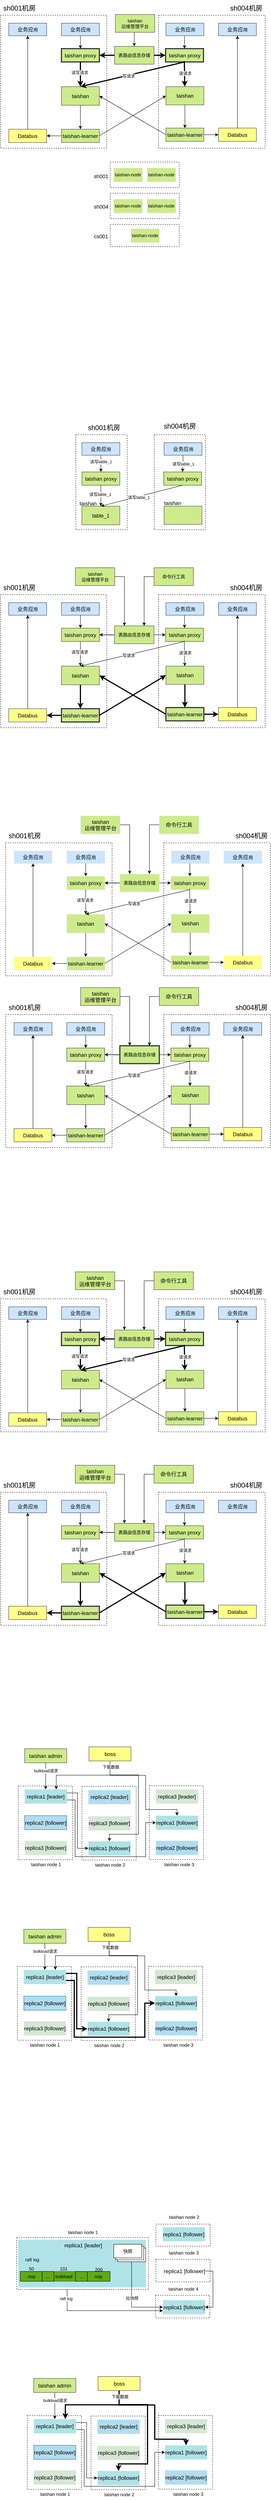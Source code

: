<mxfile version="24.0.7" type="github">
  <diagram name="第 1 页" id="SUmOYy7VtTRGcbhbjFOq">
    <mxGraphModel dx="1434" dy="761" grid="0" gridSize="10" guides="1" tooltips="1" connect="1" arrows="1" fold="1" page="1" pageScale="1" pageWidth="827" pageHeight="1169" math="0" shadow="0">
      <root>
        <mxCell id="0" />
        <mxCell id="1" parent="0" />
        <mxCell id="boK0VUZgdgZWPOv1TJlZ-659" value="" style="rounded=0;whiteSpace=wrap;html=1;" parent="1" vertex="1">
          <mxGeometry x="134.5" y="6189" width="201" height="75" as="geometry" />
        </mxCell>
        <mxCell id="boK0VUZgdgZWPOv1TJlZ-654" value="" style="rounded=0;whiteSpace=wrap;html=1;dashed=1;" parent="1" vertex="1">
          <mxGeometry x="102" y="6127" width="348" height="137" as="geometry" />
        </mxCell>
        <mxCell id="boK0VUZgdgZWPOv1TJlZ-541" value="" style="rounded=0;whiteSpace=wrap;html=1;dashed=1;" parent="1" vertex="1">
          <mxGeometry x="451.5" y="4938.5" width="143" height="194" as="geometry" />
        </mxCell>
        <mxCell id="boK0VUZgdgZWPOv1TJlZ-540" value="" style="rounded=0;whiteSpace=wrap;html=1;dashed=1;" parent="1" vertex="1">
          <mxGeometry x="274" y="4940" width="143" height="194" as="geometry" />
        </mxCell>
        <mxCell id="boK0VUZgdgZWPOv1TJlZ-539" value="" style="rounded=0;whiteSpace=wrap;html=1;dashed=1;" parent="1" vertex="1">
          <mxGeometry x="106" y="4939" width="143" height="194" as="geometry" />
        </mxCell>
        <mxCell id="boK0VUZgdgZWPOv1TJlZ-249" value="" style="rounded=0;whiteSpace=wrap;html=1;dashed=1;" parent="1" vertex="1">
          <mxGeometry x="464.5" y="1383" width="135.5" height="250" as="geometry" />
        </mxCell>
        <mxCell id="boK0VUZgdgZWPOv1TJlZ-16" value="" style="rounded=0;whiteSpace=wrap;html=1;dashed=1;" parent="1" vertex="1">
          <mxGeometry x="59" y="279" width="280.5" height="350" as="geometry" />
        </mxCell>
        <mxCell id="boK0VUZgdgZWPOv1TJlZ-1" value="&lt;font style=&quot;font-size: 14px;&quot;&gt;taishan proxy&lt;/font&gt;" style="rounded=0;whiteSpace=wrap;html=1;fillColor=#cdeb8b;strokeColor=#36393d;strokeWidth=3;" parent="1" vertex="1">
          <mxGeometry x="220" y="367" width="100" height="35" as="geometry" />
        </mxCell>
        <mxCell id="boK0VUZgdgZWPOv1TJlZ-74" style="edgeStyle=orthogonalEdgeStyle;rounded=0;orthogonalLoop=1;jettySize=auto;html=1;exitX=0.5;exitY=1;exitDx=0;exitDy=0;entryX=0.5;entryY=0;entryDx=0;entryDy=0;" parent="1" source="boK0VUZgdgZWPOv1TJlZ-6" target="boK0VUZgdgZWPOv1TJlZ-1" edge="1">
          <mxGeometry relative="1" as="geometry" />
        </mxCell>
        <mxCell id="boK0VUZgdgZWPOv1TJlZ-6" value="&lt;font style=&quot;font-size: 14px;&quot;&gt;业务应&lt;/font&gt;用" style="rounded=0;whiteSpace=wrap;html=1;fillColor=#cce5ff;strokeColor=#36393d;" parent="1" vertex="1">
          <mxGeometry x="220" y="300" width="100" height="33" as="geometry" />
        </mxCell>
        <mxCell id="boK0VUZgdgZWPOv1TJlZ-21" value="&lt;span style=&quot;font-weight: normal;&quot;&gt;&lt;font style=&quot;font-size: 18px;&quot;&gt;sh001机房&lt;/font&gt;&lt;/span&gt;" style="text;strokeColor=none;fillColor=none;html=1;fontSize=24;fontStyle=1;verticalAlign=middle;align=center;" parent="1" vertex="1">
          <mxGeometry x="59" y="239" width="100" height="40" as="geometry" />
        </mxCell>
        <mxCell id="boK0VUZgdgZWPOv1TJlZ-96" style="edgeStyle=orthogonalEdgeStyle;rounded=0;orthogonalLoop=1;jettySize=auto;html=1;exitX=0;exitY=0.5;exitDx=0;exitDy=0;entryX=1;entryY=0.5;entryDx=0;entryDy=0;" parent="1" source="boK0VUZgdgZWPOv1TJlZ-66" target="boK0VUZgdgZWPOv1TJlZ-95" edge="1">
          <mxGeometry relative="1" as="geometry" />
        </mxCell>
        <mxCell id="boK0VUZgdgZWPOv1TJlZ-66" value="&lt;font style=&quot;font-size: 14px;&quot;&gt;taishan-learner&lt;/font&gt;" style="rounded=0;whiteSpace=wrap;html=1;fillColor=#cdeb8b;strokeColor=#36393d;" parent="1" vertex="1">
          <mxGeometry x="220" y="579" width="100" height="35" as="geometry" />
        </mxCell>
        <mxCell id="boK0VUZgdgZWPOv1TJlZ-67" value="" style="rounded=0;whiteSpace=wrap;html=1;dashed=1;" parent="1" vertex="1">
          <mxGeometry x="476" y="279" width="281" height="350" as="geometry" />
        </mxCell>
        <mxCell id="boK0VUZgdgZWPOv1TJlZ-68" value="&lt;font style=&quot;font-size: 14px;&quot;&gt;taishan proxy&lt;/font&gt;" style="rounded=0;whiteSpace=wrap;html=1;fillColor=#cdeb8b;strokeColor=#36393d;strokeWidth=3;" parent="1" vertex="1">
          <mxGeometry x="494.5" y="367" width="100" height="35" as="geometry" />
        </mxCell>
        <mxCell id="boK0VUZgdgZWPOv1TJlZ-75" style="edgeStyle=orthogonalEdgeStyle;rounded=0;orthogonalLoop=1;jettySize=auto;html=1;exitX=0.5;exitY=1;exitDx=0;exitDy=0;entryX=0.5;entryY=0;entryDx=0;entryDy=0;" parent="1" source="boK0VUZgdgZWPOv1TJlZ-69" target="boK0VUZgdgZWPOv1TJlZ-68" edge="1">
          <mxGeometry relative="1" as="geometry" />
        </mxCell>
        <mxCell id="boK0VUZgdgZWPOv1TJlZ-69" value="&lt;font style=&quot;font-size: 14px;&quot;&gt;业务应&lt;/font&gt;用" style="rounded=0;whiteSpace=wrap;html=1;fillColor=#cce5ff;strokeColor=#36393d;" parent="1" vertex="1">
          <mxGeometry x="495.5" y="300" width="100" height="33" as="geometry" />
        </mxCell>
        <mxCell id="boK0VUZgdgZWPOv1TJlZ-70" value="&lt;span style=&quot;font-weight: normal;&quot;&gt;&lt;font style=&quot;font-size: 18px;&quot;&gt;sh004机房&lt;/font&gt;&lt;/span&gt;" style="text;strokeColor=none;fillColor=none;html=1;fontSize=24;fontStyle=1;verticalAlign=middle;align=center;" parent="1" vertex="1">
          <mxGeometry x="657" y="239" width="100" height="40" as="geometry" />
        </mxCell>
        <mxCell id="boK0VUZgdgZWPOv1TJlZ-98" style="edgeStyle=orthogonalEdgeStyle;rounded=0;orthogonalLoop=1;jettySize=auto;html=1;exitX=1;exitY=0.5;exitDx=0;exitDy=0;" parent="1" source="boK0VUZgdgZWPOv1TJlZ-73" target="boK0VUZgdgZWPOv1TJlZ-97" edge="1">
          <mxGeometry relative="1" as="geometry" />
        </mxCell>
        <mxCell id="boK0VUZgdgZWPOv1TJlZ-73" value="&lt;font style=&quot;font-size: 14px;&quot;&gt;taishan-learner&lt;/font&gt;" style="rounded=0;whiteSpace=wrap;html=1;fillColor=#cdeb8b;strokeColor=#36393d;" parent="1" vertex="1">
          <mxGeometry x="495.5" y="576" width="100" height="35" as="geometry" />
        </mxCell>
        <mxCell id="boK0VUZgdgZWPOv1TJlZ-84" style="edgeStyle=orthogonalEdgeStyle;rounded=0;orthogonalLoop=1;jettySize=auto;html=1;exitX=0.5;exitY=1;exitDx=0;exitDy=0;entryX=0.5;entryY=0;entryDx=0;entryDy=0;" parent="1" source="boK0VUZgdgZWPOv1TJlZ-77" target="boK0VUZgdgZWPOv1TJlZ-73" edge="1">
          <mxGeometry relative="1" as="geometry" />
        </mxCell>
        <mxCell id="boK0VUZgdgZWPOv1TJlZ-77" value="&lt;font style=&quot;font-size: 14px;&quot;&gt;taishan&lt;/font&gt;" style="rounded=0;whiteSpace=wrap;html=1;fillColor=#cdeb8b;strokeColor=#36393d;" parent="1" vertex="1">
          <mxGeometry x="495.5" y="467" width="100" height="48" as="geometry" />
        </mxCell>
        <mxCell id="boK0VUZgdgZWPOv1TJlZ-83" style="edgeStyle=orthogonalEdgeStyle;rounded=0;orthogonalLoop=1;jettySize=auto;html=1;exitX=0.5;exitY=1;exitDx=0;exitDy=0;entryX=0.5;entryY=0;entryDx=0;entryDy=0;" parent="1" source="boK0VUZgdgZWPOv1TJlZ-78" target="boK0VUZgdgZWPOv1TJlZ-66" edge="1">
          <mxGeometry relative="1" as="geometry" />
        </mxCell>
        <mxCell id="boK0VUZgdgZWPOv1TJlZ-78" value="&lt;font style=&quot;font-size: 14px;&quot;&gt;taishan&lt;/font&gt;" style="rounded=0;whiteSpace=wrap;html=1;fillColor=#cdeb8b;strokeColor=#36393d;" parent="1" vertex="1">
          <mxGeometry x="220" y="467" width="100" height="49" as="geometry" />
        </mxCell>
        <mxCell id="boK0VUZgdgZWPOv1TJlZ-80" value="" style="endArrow=classic;html=1;rounded=0;exitX=0.5;exitY=1;exitDx=0;exitDy=0;entryX=0.5;entryY=0;entryDx=0;entryDy=0;strokeWidth=3;" parent="1" source="boK0VUZgdgZWPOv1TJlZ-1" target="boK0VUZgdgZWPOv1TJlZ-78" edge="1">
          <mxGeometry width="50" height="50" relative="1" as="geometry">
            <mxPoint x="501" y="572" as="sourcePoint" />
            <mxPoint x="551" y="522" as="targetPoint" />
          </mxGeometry>
        </mxCell>
        <mxCell id="boK0VUZgdgZWPOv1TJlZ-103" value="读写请求" style="edgeLabel;html=1;align=center;verticalAlign=middle;resizable=0;points=[];" parent="boK0VUZgdgZWPOv1TJlZ-80" vertex="1" connectable="0">
          <mxGeometry x="-0.139" y="-2" relative="1" as="geometry">
            <mxPoint as="offset" />
          </mxGeometry>
        </mxCell>
        <mxCell id="boK0VUZgdgZWPOv1TJlZ-81" value="" style="endArrow=classic;html=1;rounded=0;exitX=0.5;exitY=1;exitDx=0;exitDy=0;entryX=0.5;entryY=0;entryDx=0;entryDy=0;strokeWidth=3;" parent="1" source="boK0VUZgdgZWPOv1TJlZ-68" target="boK0VUZgdgZWPOv1TJlZ-78" edge="1">
          <mxGeometry width="50" height="50" relative="1" as="geometry">
            <mxPoint x="366" y="627" as="sourcePoint" />
            <mxPoint x="416" y="577" as="targetPoint" />
          </mxGeometry>
        </mxCell>
        <mxCell id="boK0VUZgdgZWPOv1TJlZ-104" value="写请求" style="edgeLabel;html=1;align=center;verticalAlign=middle;resizable=0;points=[];" parent="boK0VUZgdgZWPOv1TJlZ-81" vertex="1" connectable="0">
          <mxGeometry x="0.078" y="2" relative="1" as="geometry">
            <mxPoint as="offset" />
          </mxGeometry>
        </mxCell>
        <mxCell id="boK0VUZgdgZWPOv1TJlZ-82" value="" style="endArrow=classic;html=1;rounded=0;strokeWidth=3;" parent="1" target="boK0VUZgdgZWPOv1TJlZ-77" edge="1">
          <mxGeometry width="50" height="50" relative="1" as="geometry">
            <mxPoint x="544" y="400" as="sourcePoint" />
            <mxPoint x="451" y="522" as="targetPoint" />
          </mxGeometry>
        </mxCell>
        <mxCell id="boK0VUZgdgZWPOv1TJlZ-105" value="读请求" style="edgeLabel;html=1;align=center;verticalAlign=middle;resizable=0;points=[];" parent="boK0VUZgdgZWPOv1TJlZ-82" vertex="1" connectable="0">
          <mxGeometry x="-0.044" y="1" relative="1" as="geometry">
            <mxPoint as="offset" />
          </mxGeometry>
        </mxCell>
        <mxCell id="boK0VUZgdgZWPOv1TJlZ-86" style="edgeStyle=orthogonalEdgeStyle;rounded=0;orthogonalLoop=1;jettySize=auto;html=1;exitX=1;exitY=0.5;exitDx=0;exitDy=0;entryX=0;entryY=0.5;entryDx=0;entryDy=0;strokeWidth=3;" parent="1" source="boK0VUZgdgZWPOv1TJlZ-85" target="boK0VUZgdgZWPOv1TJlZ-68" edge="1">
          <mxGeometry relative="1" as="geometry" />
        </mxCell>
        <mxCell id="boK0VUZgdgZWPOv1TJlZ-87" style="edgeStyle=orthogonalEdgeStyle;rounded=0;orthogonalLoop=1;jettySize=auto;html=1;exitX=0;exitY=0.5;exitDx=0;exitDy=0;entryX=1;entryY=0.5;entryDx=0;entryDy=0;" parent="1" target="boK0VUZgdgZWPOv1TJlZ-1" edge="1">
          <mxGeometry relative="1" as="geometry">
            <mxPoint x="377" y="384.5" as="sourcePoint" />
          </mxGeometry>
        </mxCell>
        <mxCell id="boK0VUZgdgZWPOv1TJlZ-108" value="" style="edgeStyle=orthogonalEdgeStyle;rounded=0;orthogonalLoop=1;jettySize=auto;html=1;strokeWidth=3;" parent="1" source="boK0VUZgdgZWPOv1TJlZ-85" target="boK0VUZgdgZWPOv1TJlZ-1" edge="1">
          <mxGeometry relative="1" as="geometry" />
        </mxCell>
        <mxCell id="boK0VUZgdgZWPOv1TJlZ-85" value="表路由信息存储" style="rounded=0;whiteSpace=wrap;html=1;fillColor=#cdeb8b;strokeColor=#36393d;strokeWidth=1;" parent="1" vertex="1">
          <mxGeometry x="360" y="361" width="104" height="47" as="geometry" />
        </mxCell>
        <mxCell id="boK0VUZgdgZWPOv1TJlZ-88" style="edgeStyle=orthogonalEdgeStyle;rounded=0;orthogonalLoop=1;jettySize=auto;html=1;exitX=0.5;exitY=1;exitDx=0;exitDy=0;" parent="1" source="boK0VUZgdgZWPOv1TJlZ-67" target="boK0VUZgdgZWPOv1TJlZ-67" edge="1">
          <mxGeometry relative="1" as="geometry" />
        </mxCell>
        <mxCell id="boK0VUZgdgZWPOv1TJlZ-90" value="" style="endArrow=classic;html=1;rounded=0;exitX=1;exitY=0.5;exitDx=0;exitDy=0;entryX=0;entryY=0.5;entryDx=0;entryDy=0;" parent="1" source="boK0VUZgdgZWPOv1TJlZ-66" target="boK0VUZgdgZWPOv1TJlZ-77" edge="1">
          <mxGeometry width="50" height="50" relative="1" as="geometry">
            <mxPoint x="444" y="545" as="sourcePoint" />
            <mxPoint x="494" y="495" as="targetPoint" />
          </mxGeometry>
        </mxCell>
        <mxCell id="boK0VUZgdgZWPOv1TJlZ-91" value="" style="endArrow=classic;html=1;rounded=0;exitX=0;exitY=0.5;exitDx=0;exitDy=0;entryX=1;entryY=0.5;entryDx=0;entryDy=0;" parent="1" source="boK0VUZgdgZWPOv1TJlZ-73" target="boK0VUZgdgZWPOv1TJlZ-78" edge="1">
          <mxGeometry width="50" height="50" relative="1" as="geometry">
            <mxPoint x="444" y="545" as="sourcePoint" />
            <mxPoint x="494" y="495" as="targetPoint" />
          </mxGeometry>
        </mxCell>
        <mxCell id="boK0VUZgdgZWPOv1TJlZ-101" style="edgeStyle=orthogonalEdgeStyle;rounded=0;orthogonalLoop=1;jettySize=auto;html=1;exitX=0.5;exitY=0;exitDx=0;exitDy=0;" parent="1" source="boK0VUZgdgZWPOv1TJlZ-95" target="boK0VUZgdgZWPOv1TJlZ-99" edge="1">
          <mxGeometry relative="1" as="geometry" />
        </mxCell>
        <mxCell id="boK0VUZgdgZWPOv1TJlZ-95" value="&lt;span style=&quot;font-size: 14px;&quot;&gt;Databus&lt;/span&gt;" style="rounded=0;whiteSpace=wrap;html=1;fillColor=#ffff88;strokeColor=#36393d;" parent="1" vertex="1">
          <mxGeometry x="81" y="579" width="100" height="35" as="geometry" />
        </mxCell>
        <mxCell id="boK0VUZgdgZWPOv1TJlZ-102" style="edgeStyle=orthogonalEdgeStyle;rounded=0;orthogonalLoop=1;jettySize=auto;html=1;exitX=0.5;exitY=0;exitDx=0;exitDy=0;entryX=0.5;entryY=1;entryDx=0;entryDy=0;" parent="1" source="boK0VUZgdgZWPOv1TJlZ-97" target="boK0VUZgdgZWPOv1TJlZ-100" edge="1">
          <mxGeometry relative="1" as="geometry" />
        </mxCell>
        <mxCell id="boK0VUZgdgZWPOv1TJlZ-97" value="&lt;span style=&quot;font-size: 14px;&quot;&gt;Databus&lt;/span&gt;" style="rounded=0;whiteSpace=wrap;html=1;fillColor=#ffff88;strokeColor=#36393d;" parent="1" vertex="1">
          <mxGeometry x="634" y="576" width="100" height="35" as="geometry" />
        </mxCell>
        <mxCell id="boK0VUZgdgZWPOv1TJlZ-99" value="&lt;font style=&quot;font-size: 14px;&quot;&gt;业务应&lt;/font&gt;用" style="rounded=0;whiteSpace=wrap;html=1;fillColor=#cce5ff;strokeColor=#36393d;" parent="1" vertex="1">
          <mxGeometry x="81" y="300" width="100" height="33" as="geometry" />
        </mxCell>
        <mxCell id="boK0VUZgdgZWPOv1TJlZ-100" value="&lt;font style=&quot;font-size: 14px;&quot;&gt;业务应&lt;/font&gt;用" style="rounded=0;whiteSpace=wrap;html=1;fillColor=#cce5ff;strokeColor=#36393d;" parent="1" vertex="1">
          <mxGeometry x="634" y="300" width="100" height="33" as="geometry" />
        </mxCell>
        <mxCell id="boK0VUZgdgZWPOv1TJlZ-107" style="edgeStyle=orthogonalEdgeStyle;rounded=0;orthogonalLoop=1;jettySize=auto;html=1;exitX=0.5;exitY=1;exitDx=0;exitDy=0;entryX=0.5;entryY=0;entryDx=0;entryDy=0;" parent="1" source="boK0VUZgdgZWPOv1TJlZ-106" target="boK0VUZgdgZWPOv1TJlZ-85" edge="1">
          <mxGeometry relative="1" as="geometry" />
        </mxCell>
        <mxCell id="boK0VUZgdgZWPOv1TJlZ-106" value="taishan&lt;div&gt;运维管理平台&lt;/div&gt;" style="rounded=0;whiteSpace=wrap;html=1;fillColor=#cdeb8b;strokeColor=#36393d;" parent="1" vertex="1">
          <mxGeometry x="362" y="277" width="104" height="47" as="geometry" />
        </mxCell>
        <mxCell id="boK0VUZgdgZWPOv1TJlZ-109" value="" style="rounded=0;whiteSpace=wrap;html=1;dashed=1;" parent="1" vertex="1">
          <mxGeometry x="348.5" y="665.5" width="182" height="67" as="geometry" />
        </mxCell>
        <mxCell id="boK0VUZgdgZWPOv1TJlZ-112" value="taishan-node" style="rounded=0;whiteSpace=wrap;html=1;fillColor=#cdeb8b;strokeColor=#36393d;strokeWidth=0;" parent="1" vertex="1">
          <mxGeometry x="358" y="681" width="75" height="36" as="geometry" />
        </mxCell>
        <mxCell id="boK0VUZgdgZWPOv1TJlZ-113" style="edgeStyle=orthogonalEdgeStyle;rounded=0;orthogonalLoop=1;jettySize=auto;html=1;exitX=0.5;exitY=1;exitDx=0;exitDy=0;" parent="1" source="boK0VUZgdgZWPOv1TJlZ-112" target="boK0VUZgdgZWPOv1TJlZ-112" edge="1">
          <mxGeometry relative="1" as="geometry" />
        </mxCell>
        <mxCell id="boK0VUZgdgZWPOv1TJlZ-114" value="taishan-node" style="rounded=0;whiteSpace=wrap;html=1;fillColor=#cdeb8b;strokeColor=#36393d;strokeWidth=0;" parent="1" vertex="1">
          <mxGeometry x="446" y="681" width="75" height="36" as="geometry" />
        </mxCell>
        <mxCell id="boK0VUZgdgZWPOv1TJlZ-115" value="" style="rounded=0;whiteSpace=wrap;html=1;dashed=1;" parent="1" vertex="1">
          <mxGeometry x="348.5" y="747.5" width="182" height="67" as="geometry" />
        </mxCell>
        <mxCell id="boK0VUZgdgZWPOv1TJlZ-116" value="taishan-node" style="rounded=0;whiteSpace=wrap;html=1;fillColor=#cdeb8b;strokeColor=#36393d;strokeWidth=0;" parent="1" vertex="1">
          <mxGeometry x="358" y="763" width="75" height="36" as="geometry" />
        </mxCell>
        <mxCell id="boK0VUZgdgZWPOv1TJlZ-117" style="edgeStyle=orthogonalEdgeStyle;rounded=0;orthogonalLoop=1;jettySize=auto;html=1;exitX=0.5;exitY=1;exitDx=0;exitDy=0;" parent="1" source="boK0VUZgdgZWPOv1TJlZ-116" target="boK0VUZgdgZWPOv1TJlZ-116" edge="1">
          <mxGeometry relative="1" as="geometry" />
        </mxCell>
        <mxCell id="boK0VUZgdgZWPOv1TJlZ-118" value="taishan-node" style="rounded=0;whiteSpace=wrap;html=1;fillColor=#cdeb8b;strokeColor=#36393d;strokeWidth=0;" parent="1" vertex="1">
          <mxGeometry x="446" y="763" width="75" height="36" as="geometry" />
        </mxCell>
        <mxCell id="boK0VUZgdgZWPOv1TJlZ-119" value="" style="rounded=0;whiteSpace=wrap;html=1;dashed=1;" parent="1" vertex="1">
          <mxGeometry x="348.5" y="829.5" width="182" height="58.5" as="geometry" />
        </mxCell>
        <mxCell id="boK0VUZgdgZWPOv1TJlZ-120" value="taishan-node" style="rounded=0;whiteSpace=wrap;html=1;fillColor=#cdeb8b;strokeColor=#36393d;strokeWidth=0;" parent="1" vertex="1">
          <mxGeometry x="403" y="840.75" width="75" height="36" as="geometry" />
        </mxCell>
        <mxCell id="boK0VUZgdgZWPOv1TJlZ-121" style="edgeStyle=orthogonalEdgeStyle;rounded=0;orthogonalLoop=1;jettySize=auto;html=1;exitX=0.5;exitY=1;exitDx=0;exitDy=0;" parent="1" source="boK0VUZgdgZWPOv1TJlZ-120" target="boK0VUZgdgZWPOv1TJlZ-120" edge="1">
          <mxGeometry relative="1" as="geometry" />
        </mxCell>
        <mxCell id="boK0VUZgdgZWPOv1TJlZ-123" value="&lt;span style=&quot;font-weight: normal;&quot;&gt;&lt;font style=&quot;font-size: 14px;&quot;&gt;sh001&lt;/font&gt;&lt;/span&gt;" style="text;strokeColor=none;fillColor=none;html=1;fontSize=24;fontStyle=1;verticalAlign=middle;align=center;" parent="1" vertex="1">
          <mxGeometry x="286.5" y="683" width="74" height="34" as="geometry" />
        </mxCell>
        <mxCell id="boK0VUZgdgZWPOv1TJlZ-124" value="&lt;span style=&quot;font-weight: normal;&quot;&gt;&lt;font style=&quot;font-size: 14px;&quot;&gt;sh004&lt;/font&gt;&lt;/span&gt;" style="text;strokeColor=none;fillColor=none;html=1;fontSize=24;fontStyle=1;verticalAlign=middle;align=center;" parent="1" vertex="1">
          <mxGeometry x="286.5" y="763" width="74" height="34" as="geometry" />
        </mxCell>
        <mxCell id="boK0VUZgdgZWPOv1TJlZ-125" value="&lt;span style=&quot;font-weight: normal;&quot;&gt;&lt;font style=&quot;font-size: 14px;&quot;&gt;cs001&lt;/font&gt;&lt;/span&gt;" style="text;strokeColor=none;fillColor=none;html=1;fontSize=24;fontStyle=1;verticalAlign=middle;align=center;" parent="1" vertex="1">
          <mxGeometry x="286.5" y="840.5" width="74" height="34" as="geometry" />
        </mxCell>
        <mxCell id="boK0VUZgdgZWPOv1TJlZ-207" value="" style="rounded=0;whiteSpace=wrap;html=1;dashed=1;" parent="1" vertex="1">
          <mxGeometry x="258" y="1383" width="135.5" height="250" as="geometry" />
        </mxCell>
        <mxCell id="boK0VUZgdgZWPOv1TJlZ-208" value="&lt;font style=&quot;font-size: 14px;&quot;&gt;taishan proxy&lt;/font&gt;" style="rounded=0;whiteSpace=wrap;html=1;fillColor=#cdeb8b;strokeColor=#36393d;strokeWidth=1;" parent="1" vertex="1">
          <mxGeometry x="274" y="1481" width="100" height="35" as="geometry" />
        </mxCell>
        <mxCell id="boK0VUZgdgZWPOv1TJlZ-209" style="edgeStyle=orthogonalEdgeStyle;rounded=0;orthogonalLoop=1;jettySize=auto;html=1;exitX=0.5;exitY=1;exitDx=0;exitDy=0;entryX=0.5;entryY=0;entryDx=0;entryDy=0;" parent="1" source="boK0VUZgdgZWPOv1TJlZ-210" target="boK0VUZgdgZWPOv1TJlZ-208" edge="1">
          <mxGeometry relative="1" as="geometry" />
        </mxCell>
        <mxCell id="boK0VUZgdgZWPOv1TJlZ-253" value="读写table_1" style="edgeLabel;html=1;align=center;verticalAlign=middle;resizable=0;points=[];" parent="boK0VUZgdgZWPOv1TJlZ-209" vertex="1" connectable="0">
          <mxGeometry x="-0.235" relative="1" as="geometry">
            <mxPoint as="offset" />
          </mxGeometry>
        </mxCell>
        <mxCell id="boK0VUZgdgZWPOv1TJlZ-210" value="&lt;font style=&quot;font-size: 14px;&quot;&gt;业务应&lt;/font&gt;用" style="rounded=0;whiteSpace=wrap;html=1;fillColor=#cce5ff;strokeColor=#36393d;" parent="1" vertex="1">
          <mxGeometry x="274" y="1404" width="100" height="33" as="geometry" />
        </mxCell>
        <mxCell id="boK0VUZgdgZWPOv1TJlZ-211" value="&lt;span style=&quot;font-weight: normal;&quot;&gt;&lt;font style=&quot;font-size: 18px;&quot;&gt;sh001机房&lt;/font&gt;&lt;/span&gt;" style="text;strokeColor=none;fillColor=none;html=1;fontSize=24;fontStyle=1;verticalAlign=middle;align=center;" parent="1" vertex="1">
          <mxGeometry x="282" y="1343" width="100" height="40" as="geometry" />
        </mxCell>
        <mxCell id="boK0VUZgdgZWPOv1TJlZ-215" value="&lt;font style=&quot;font-size: 14px;&quot;&gt;taishan proxy&lt;/font&gt;" style="rounded=0;whiteSpace=wrap;html=1;fillColor=#cdeb8b;strokeColor=#36393d;strokeWidth=1;" parent="1" vertex="1">
          <mxGeometry x="489.5" y="1481" width="100" height="35" as="geometry" />
        </mxCell>
        <mxCell id="boK0VUZgdgZWPOv1TJlZ-216" style="edgeStyle=orthogonalEdgeStyle;rounded=0;orthogonalLoop=1;jettySize=auto;html=1;exitX=0.5;exitY=1;exitDx=0;exitDy=0;entryX=0.5;entryY=0;entryDx=0;entryDy=0;" parent="1" source="boK0VUZgdgZWPOv1TJlZ-217" target="boK0VUZgdgZWPOv1TJlZ-215" edge="1">
          <mxGeometry relative="1" as="geometry" />
        </mxCell>
        <mxCell id="boK0VUZgdgZWPOv1TJlZ-254" value="读写table_1" style="edgeLabel;html=1;align=center;verticalAlign=middle;resizable=0;points=[];" parent="boK0VUZgdgZWPOv1TJlZ-216" vertex="1" connectable="0">
          <mxGeometry x="-0.029" y="1" relative="1" as="geometry">
            <mxPoint as="offset" />
          </mxGeometry>
        </mxCell>
        <mxCell id="boK0VUZgdgZWPOv1TJlZ-217" value="&lt;font style=&quot;font-size: 14px;&quot;&gt;业务应&lt;/font&gt;用" style="rounded=0;whiteSpace=wrap;html=1;fillColor=#cce5ff;strokeColor=#36393d;" parent="1" vertex="1">
          <mxGeometry x="490.5" y="1404" width="100" height="33" as="geometry" />
        </mxCell>
        <mxCell id="boK0VUZgdgZWPOv1TJlZ-222" value="" style="rounded=0;whiteSpace=wrap;html=1;fillColor=#cdeb8b;strokeColor=#36393d;" parent="1" vertex="1">
          <mxGeometry x="490.5" y="1571" width="100" height="48" as="geometry" />
        </mxCell>
        <mxCell id="boK0VUZgdgZWPOv1TJlZ-224" value="&lt;span style=&quot;font-size: 14px;&quot;&gt;table_1&lt;/span&gt;" style="rounded=0;whiteSpace=wrap;html=1;fillColor=#cdeb8b;strokeColor=#36393d;" parent="1" vertex="1">
          <mxGeometry x="274" y="1571" width="100" height="49" as="geometry" />
        </mxCell>
        <mxCell id="boK0VUZgdgZWPOv1TJlZ-225" value="" style="endArrow=classic;html=1;rounded=0;exitX=0.5;exitY=1;exitDx=0;exitDy=0;entryX=0.5;entryY=0;entryDx=0;entryDy=0;strokeWidth=1;" parent="1" source="boK0VUZgdgZWPOv1TJlZ-208" target="boK0VUZgdgZWPOv1TJlZ-224" edge="1">
          <mxGeometry width="50" height="50" relative="1" as="geometry">
            <mxPoint x="555" y="1676" as="sourcePoint" />
            <mxPoint x="605" y="1626" as="targetPoint" />
          </mxGeometry>
        </mxCell>
        <mxCell id="boK0VUZgdgZWPOv1TJlZ-226" value="读写table_1" style="edgeLabel;html=1;align=center;verticalAlign=middle;resizable=0;points=[];" parent="boK0VUZgdgZWPOv1TJlZ-225" vertex="1" connectable="0">
          <mxGeometry x="-0.139" y="-2" relative="1" as="geometry">
            <mxPoint as="offset" />
          </mxGeometry>
        </mxCell>
        <mxCell id="boK0VUZgdgZWPOv1TJlZ-227" value="" style="endArrow=classic;html=1;rounded=0;exitX=0.5;exitY=1;exitDx=0;exitDy=0;entryX=0.5;entryY=0;entryDx=0;entryDy=0;strokeWidth=1;" parent="1" source="boK0VUZgdgZWPOv1TJlZ-215" target="boK0VUZgdgZWPOv1TJlZ-224" edge="1">
          <mxGeometry width="50" height="50" relative="1" as="geometry">
            <mxPoint x="420" y="1731" as="sourcePoint" />
            <mxPoint x="470" y="1681" as="targetPoint" />
          </mxGeometry>
        </mxCell>
        <mxCell id="boK0VUZgdgZWPOv1TJlZ-228" value="读写table_1" style="edgeLabel;html=1;align=center;verticalAlign=middle;resizable=0;points=[];" parent="boK0VUZgdgZWPOv1TJlZ-227" vertex="1" connectable="0">
          <mxGeometry x="0.078" y="2" relative="1" as="geometry">
            <mxPoint as="offset" />
          </mxGeometry>
        </mxCell>
        <mxCell id="boK0VUZgdgZWPOv1TJlZ-235" style="edgeStyle=orthogonalEdgeStyle;rounded=0;orthogonalLoop=1;jettySize=auto;html=1;exitX=0.5;exitY=1;exitDx=0;exitDy=0;" parent="1" edge="1">
          <mxGeometry relative="1" as="geometry">
            <mxPoint x="641.5" y="1371" as="sourcePoint" />
            <mxPoint x="641.5" y="1371" as="targetPoint" />
          </mxGeometry>
        </mxCell>
        <mxCell id="boK0VUZgdgZWPOv1TJlZ-252" value="&lt;span style=&quot;font-weight: normal;&quot;&gt;&lt;font style=&quot;font-size: 18px;&quot;&gt;sh004机房&lt;/font&gt;&lt;/span&gt;" style="text;strokeColor=none;fillColor=none;html=1;fontSize=24;fontStyle=1;verticalAlign=middle;align=center;" parent="1" vertex="1">
          <mxGeometry x="482.25" y="1339" width="100" height="40" as="geometry" />
        </mxCell>
        <mxCell id="boK0VUZgdgZWPOv1TJlZ-255" value="&lt;font style=&quot;font-size: 14px; font-weight: normal;&quot;&gt;taishan&lt;/font&gt;" style="text;strokeColor=none;fillColor=none;html=1;fontSize=24;fontStyle=1;verticalAlign=middle;align=center;" parent="1" vertex="1">
          <mxGeometry x="267" y="1553" width="46" height="16" as="geometry" />
        </mxCell>
        <mxCell id="boK0VUZgdgZWPOv1TJlZ-257" value="&lt;font style=&quot;font-size: 14px; font-weight: normal;&quot;&gt;taishan&lt;/font&gt;" style="text;strokeColor=none;fillColor=none;html=1;fontSize=24;fontStyle=1;verticalAlign=middle;align=center;" parent="1" vertex="1">
          <mxGeometry x="489.5" y="1552" width="46" height="16" as="geometry" />
        </mxCell>
        <mxCell id="boK0VUZgdgZWPOv1TJlZ-259" value="" style="rounded=0;whiteSpace=wrap;html=1;dashed=1;" parent="1" vertex="1">
          <mxGeometry x="59" y="1804" width="280.5" height="350" as="geometry" />
        </mxCell>
        <mxCell id="boK0VUZgdgZWPOv1TJlZ-260" value="&lt;font style=&quot;font-size: 14px;&quot;&gt;taishan proxy&lt;/font&gt;" style="rounded=0;whiteSpace=wrap;html=1;fillColor=#cdeb8b;strokeColor=#36393d;strokeWidth=1;" parent="1" vertex="1">
          <mxGeometry x="220" y="1892" width="100" height="35" as="geometry" />
        </mxCell>
        <mxCell id="boK0VUZgdgZWPOv1TJlZ-261" style="edgeStyle=orthogonalEdgeStyle;rounded=0;orthogonalLoop=1;jettySize=auto;html=1;exitX=0.5;exitY=1;exitDx=0;exitDy=0;entryX=0.5;entryY=0;entryDx=0;entryDy=0;" parent="1" source="boK0VUZgdgZWPOv1TJlZ-262" target="boK0VUZgdgZWPOv1TJlZ-260" edge="1">
          <mxGeometry relative="1" as="geometry" />
        </mxCell>
        <mxCell id="boK0VUZgdgZWPOv1TJlZ-262" value="&lt;font style=&quot;font-size: 14px;&quot;&gt;业务应&lt;/font&gt;用" style="rounded=0;whiteSpace=wrap;html=1;fillColor=#cce5ff;strokeColor=#36393d;" parent="1" vertex="1">
          <mxGeometry x="220" y="1825" width="100" height="33" as="geometry" />
        </mxCell>
        <mxCell id="boK0VUZgdgZWPOv1TJlZ-263" value="&lt;span style=&quot;font-weight: normal;&quot;&gt;&lt;font style=&quot;font-size: 18px;&quot;&gt;sh001机房&lt;/font&gt;&lt;/span&gt;" style="text;strokeColor=none;fillColor=none;html=1;fontSize=24;fontStyle=1;verticalAlign=middle;align=center;" parent="1" vertex="1">
          <mxGeometry x="59" y="1764" width="100" height="40" as="geometry" />
        </mxCell>
        <mxCell id="boK0VUZgdgZWPOv1TJlZ-264" style="edgeStyle=orthogonalEdgeStyle;rounded=0;orthogonalLoop=1;jettySize=auto;html=1;exitX=0;exitY=0.5;exitDx=0;exitDy=0;entryX=1;entryY=0.5;entryDx=0;entryDy=0;strokeWidth=3;" parent="1" source="boK0VUZgdgZWPOv1TJlZ-265" target="boK0VUZgdgZWPOv1TJlZ-291" edge="1">
          <mxGeometry relative="1" as="geometry" />
        </mxCell>
        <mxCell id="boK0VUZgdgZWPOv1TJlZ-265" value="&lt;font style=&quot;font-size: 14px;&quot;&gt;taishan-learner&lt;/font&gt;" style="rounded=0;whiteSpace=wrap;html=1;fillColor=#cdeb8b;strokeColor=#36393d;strokeWidth=3;" parent="1" vertex="1">
          <mxGeometry x="220" y="2104" width="100" height="35" as="geometry" />
        </mxCell>
        <mxCell id="boK0VUZgdgZWPOv1TJlZ-266" value="" style="rounded=0;whiteSpace=wrap;html=1;dashed=1;" parent="1" vertex="1">
          <mxGeometry x="476" y="1804" width="281" height="350" as="geometry" />
        </mxCell>
        <mxCell id="boK0VUZgdgZWPOv1TJlZ-267" value="&lt;font style=&quot;font-size: 14px;&quot;&gt;taishan proxy&lt;/font&gt;" style="rounded=0;whiteSpace=wrap;html=1;fillColor=#cdeb8b;strokeColor=#36393d;strokeWidth=1;" parent="1" vertex="1">
          <mxGeometry x="494.5" y="1892" width="100" height="35" as="geometry" />
        </mxCell>
        <mxCell id="boK0VUZgdgZWPOv1TJlZ-268" style="edgeStyle=orthogonalEdgeStyle;rounded=0;orthogonalLoop=1;jettySize=auto;html=1;exitX=0.5;exitY=1;exitDx=0;exitDy=0;entryX=0.5;entryY=0;entryDx=0;entryDy=0;" parent="1" source="boK0VUZgdgZWPOv1TJlZ-269" target="boK0VUZgdgZWPOv1TJlZ-267" edge="1">
          <mxGeometry relative="1" as="geometry" />
        </mxCell>
        <mxCell id="boK0VUZgdgZWPOv1TJlZ-269" value="&lt;font style=&quot;font-size: 14px;&quot;&gt;业务应&lt;/font&gt;用" style="rounded=0;whiteSpace=wrap;html=1;fillColor=#cce5ff;strokeColor=#36393d;" parent="1" vertex="1">
          <mxGeometry x="495.5" y="1825" width="100" height="33" as="geometry" />
        </mxCell>
        <mxCell id="boK0VUZgdgZWPOv1TJlZ-270" value="&lt;span style=&quot;font-weight: normal;&quot;&gt;&lt;font style=&quot;font-size: 18px;&quot;&gt;sh004机房&lt;/font&gt;&lt;/span&gt;" style="text;strokeColor=none;fillColor=none;html=1;fontSize=24;fontStyle=1;verticalAlign=middle;align=center;" parent="1" vertex="1">
          <mxGeometry x="657" y="1764" width="100" height="40" as="geometry" />
        </mxCell>
        <mxCell id="boK0VUZgdgZWPOv1TJlZ-271" style="edgeStyle=orthogonalEdgeStyle;rounded=0;orthogonalLoop=1;jettySize=auto;html=1;exitX=1;exitY=0.5;exitDx=0;exitDy=0;strokeWidth=3;" parent="1" source="boK0VUZgdgZWPOv1TJlZ-272" target="boK0VUZgdgZWPOv1TJlZ-293" edge="1">
          <mxGeometry relative="1" as="geometry" />
        </mxCell>
        <mxCell id="boK0VUZgdgZWPOv1TJlZ-272" value="&lt;font style=&quot;font-size: 14px;&quot;&gt;taishan-learner&lt;/font&gt;" style="rounded=0;whiteSpace=wrap;html=1;fillColor=#cdeb8b;strokeColor=#36393d;strokeWidth=3;" parent="1" vertex="1">
          <mxGeometry x="495.5" y="2101" width="100" height="35" as="geometry" />
        </mxCell>
        <mxCell id="boK0VUZgdgZWPOv1TJlZ-273" style="edgeStyle=orthogonalEdgeStyle;rounded=0;orthogonalLoop=1;jettySize=auto;html=1;exitX=0.5;exitY=1;exitDx=0;exitDy=0;entryX=0.5;entryY=0;entryDx=0;entryDy=0;strokeWidth=3;" parent="1" source="boK0VUZgdgZWPOv1TJlZ-274" target="boK0VUZgdgZWPOv1TJlZ-272" edge="1">
          <mxGeometry relative="1" as="geometry" />
        </mxCell>
        <mxCell id="boK0VUZgdgZWPOv1TJlZ-274" value="&lt;font style=&quot;font-size: 14px;&quot;&gt;taishan&lt;/font&gt;" style="rounded=0;whiteSpace=wrap;html=1;fillColor=#cdeb8b;strokeColor=#36393d;" parent="1" vertex="1">
          <mxGeometry x="495.5" y="1992" width="100" height="48" as="geometry" />
        </mxCell>
        <mxCell id="boK0VUZgdgZWPOv1TJlZ-275" style="edgeStyle=orthogonalEdgeStyle;rounded=0;orthogonalLoop=1;jettySize=auto;html=1;exitX=0.5;exitY=1;exitDx=0;exitDy=0;entryX=0.5;entryY=0;entryDx=0;entryDy=0;strokeWidth=3;" parent="1" source="boK0VUZgdgZWPOv1TJlZ-276" target="boK0VUZgdgZWPOv1TJlZ-265" edge="1">
          <mxGeometry relative="1" as="geometry" />
        </mxCell>
        <mxCell id="boK0VUZgdgZWPOv1TJlZ-276" value="&lt;font style=&quot;font-size: 14px;&quot;&gt;taishan&lt;/font&gt;" style="rounded=0;whiteSpace=wrap;html=1;fillColor=#cdeb8b;strokeColor=#36393d;" parent="1" vertex="1">
          <mxGeometry x="220" y="1992" width="100" height="49" as="geometry" />
        </mxCell>
        <mxCell id="boK0VUZgdgZWPOv1TJlZ-277" value="" style="endArrow=classic;html=1;rounded=0;exitX=0.5;exitY=1;exitDx=0;exitDy=0;entryX=0.5;entryY=0;entryDx=0;entryDy=0;strokeWidth=1;" parent="1" source="boK0VUZgdgZWPOv1TJlZ-260" target="boK0VUZgdgZWPOv1TJlZ-276" edge="1">
          <mxGeometry width="50" height="50" relative="1" as="geometry">
            <mxPoint x="501" y="2097" as="sourcePoint" />
            <mxPoint x="551" y="2047" as="targetPoint" />
          </mxGeometry>
        </mxCell>
        <mxCell id="boK0VUZgdgZWPOv1TJlZ-278" value="读写请求" style="edgeLabel;html=1;align=center;verticalAlign=middle;resizable=0;points=[];" parent="boK0VUZgdgZWPOv1TJlZ-277" vertex="1" connectable="0">
          <mxGeometry x="-0.139" y="-2" relative="1" as="geometry">
            <mxPoint as="offset" />
          </mxGeometry>
        </mxCell>
        <mxCell id="boK0VUZgdgZWPOv1TJlZ-279" value="" style="endArrow=classic;html=1;rounded=0;exitX=0.5;exitY=1;exitDx=0;exitDy=0;entryX=0.5;entryY=0;entryDx=0;entryDy=0;strokeWidth=1;" parent="1" source="boK0VUZgdgZWPOv1TJlZ-267" target="boK0VUZgdgZWPOv1TJlZ-276" edge="1">
          <mxGeometry width="50" height="50" relative="1" as="geometry">
            <mxPoint x="366" y="2152" as="sourcePoint" />
            <mxPoint x="416" y="2102" as="targetPoint" />
          </mxGeometry>
        </mxCell>
        <mxCell id="boK0VUZgdgZWPOv1TJlZ-280" value="写请求" style="edgeLabel;html=1;align=center;verticalAlign=middle;resizable=0;points=[];" parent="boK0VUZgdgZWPOv1TJlZ-279" vertex="1" connectable="0">
          <mxGeometry x="0.078" y="2" relative="1" as="geometry">
            <mxPoint as="offset" />
          </mxGeometry>
        </mxCell>
        <mxCell id="boK0VUZgdgZWPOv1TJlZ-281" value="" style="endArrow=classic;html=1;rounded=0;strokeWidth=1;" parent="1" target="boK0VUZgdgZWPOv1TJlZ-274" edge="1">
          <mxGeometry width="50" height="50" relative="1" as="geometry">
            <mxPoint x="544" y="1925" as="sourcePoint" />
            <mxPoint x="451" y="2047" as="targetPoint" />
          </mxGeometry>
        </mxCell>
        <mxCell id="boK0VUZgdgZWPOv1TJlZ-282" value="读请求" style="edgeLabel;html=1;align=center;verticalAlign=middle;resizable=0;points=[];" parent="boK0VUZgdgZWPOv1TJlZ-281" vertex="1" connectable="0">
          <mxGeometry x="-0.044" y="1" relative="1" as="geometry">
            <mxPoint as="offset" />
          </mxGeometry>
        </mxCell>
        <mxCell id="boK0VUZgdgZWPOv1TJlZ-283" style="edgeStyle=orthogonalEdgeStyle;rounded=0;orthogonalLoop=1;jettySize=auto;html=1;exitX=1;exitY=0.5;exitDx=0;exitDy=0;entryX=0;entryY=0.5;entryDx=0;entryDy=0;strokeWidth=1;" parent="1" source="boK0VUZgdgZWPOv1TJlZ-286" target="boK0VUZgdgZWPOv1TJlZ-267" edge="1">
          <mxGeometry relative="1" as="geometry" />
        </mxCell>
        <mxCell id="boK0VUZgdgZWPOv1TJlZ-284" style="edgeStyle=orthogonalEdgeStyle;rounded=0;orthogonalLoop=1;jettySize=auto;html=1;exitX=0;exitY=0.5;exitDx=0;exitDy=0;entryX=1;entryY=0.5;entryDx=0;entryDy=0;" parent="1" target="boK0VUZgdgZWPOv1TJlZ-260" edge="1">
          <mxGeometry relative="1" as="geometry">
            <mxPoint x="377" y="1909.5" as="sourcePoint" />
          </mxGeometry>
        </mxCell>
        <mxCell id="boK0VUZgdgZWPOv1TJlZ-285" value="" style="edgeStyle=orthogonalEdgeStyle;rounded=0;orthogonalLoop=1;jettySize=auto;html=1;strokeWidth=1;" parent="1" source="boK0VUZgdgZWPOv1TJlZ-286" target="boK0VUZgdgZWPOv1TJlZ-260" edge="1">
          <mxGeometry relative="1" as="geometry" />
        </mxCell>
        <mxCell id="boK0VUZgdgZWPOv1TJlZ-286" value="表路由信息存储" style="rounded=0;whiteSpace=wrap;html=1;fillColor=#cdeb8b;strokeColor=#36393d;strokeWidth=1;" parent="1" vertex="1">
          <mxGeometry x="360" y="1886" width="104" height="47" as="geometry" />
        </mxCell>
        <mxCell id="boK0VUZgdgZWPOv1TJlZ-287" style="edgeStyle=orthogonalEdgeStyle;rounded=0;orthogonalLoop=1;jettySize=auto;html=1;exitX=0.5;exitY=1;exitDx=0;exitDy=0;" parent="1" source="boK0VUZgdgZWPOv1TJlZ-266" target="boK0VUZgdgZWPOv1TJlZ-266" edge="1">
          <mxGeometry relative="1" as="geometry" />
        </mxCell>
        <mxCell id="boK0VUZgdgZWPOv1TJlZ-288" value="" style="endArrow=classic;html=1;rounded=0;exitX=1;exitY=0.5;exitDx=0;exitDy=0;entryX=0;entryY=0.5;entryDx=0;entryDy=0;strokeWidth=3;" parent="1" source="boK0VUZgdgZWPOv1TJlZ-265" target="boK0VUZgdgZWPOv1TJlZ-274" edge="1">
          <mxGeometry width="50" height="50" relative="1" as="geometry">
            <mxPoint x="444" y="2070" as="sourcePoint" />
            <mxPoint x="494" y="2020" as="targetPoint" />
          </mxGeometry>
        </mxCell>
        <mxCell id="boK0VUZgdgZWPOv1TJlZ-289" value="" style="endArrow=classic;html=1;rounded=0;exitX=0;exitY=0.5;exitDx=0;exitDy=0;entryX=1;entryY=0.5;entryDx=0;entryDy=0;strokeWidth=3;" parent="1" source="boK0VUZgdgZWPOv1TJlZ-272" target="boK0VUZgdgZWPOv1TJlZ-276" edge="1">
          <mxGeometry width="50" height="50" relative="1" as="geometry">
            <mxPoint x="444" y="2070" as="sourcePoint" />
            <mxPoint x="494" y="2020" as="targetPoint" />
          </mxGeometry>
        </mxCell>
        <mxCell id="boK0VUZgdgZWPOv1TJlZ-301" style="edgeStyle=orthogonalEdgeStyle;rounded=0;orthogonalLoop=1;jettySize=auto;html=1;exitX=0.5;exitY=0;exitDx=0;exitDy=0;entryX=0.5;entryY=1;entryDx=0;entryDy=0;" parent="1" source="boK0VUZgdgZWPOv1TJlZ-291" target="boK0VUZgdgZWPOv1TJlZ-294" edge="1">
          <mxGeometry relative="1" as="geometry" />
        </mxCell>
        <mxCell id="boK0VUZgdgZWPOv1TJlZ-291" value="&lt;span style=&quot;font-size: 14px;&quot;&gt;Databus&lt;/span&gt;" style="rounded=0;whiteSpace=wrap;html=1;fillColor=#ffff88;strokeColor=#36393d;" parent="1" vertex="1">
          <mxGeometry x="81" y="2104" width="100" height="35" as="geometry" />
        </mxCell>
        <mxCell id="boK0VUZgdgZWPOv1TJlZ-720" style="edgeStyle=orthogonalEdgeStyle;rounded=0;orthogonalLoop=1;jettySize=auto;html=1;exitX=0.5;exitY=0;exitDx=0;exitDy=0;entryX=0.5;entryY=1;entryDx=0;entryDy=0;" parent="1" source="boK0VUZgdgZWPOv1TJlZ-293" target="boK0VUZgdgZWPOv1TJlZ-295" edge="1">
          <mxGeometry relative="1" as="geometry" />
        </mxCell>
        <mxCell id="boK0VUZgdgZWPOv1TJlZ-293" value="&lt;span style=&quot;font-size: 14px;&quot;&gt;Databus&lt;/span&gt;" style="rounded=0;whiteSpace=wrap;html=1;fillColor=#ffff88;strokeColor=#36393d;" parent="1" vertex="1">
          <mxGeometry x="634" y="2101" width="100" height="35" as="geometry" />
        </mxCell>
        <mxCell id="boK0VUZgdgZWPOv1TJlZ-294" value="&lt;font style=&quot;font-size: 14px;&quot;&gt;业务应&lt;/font&gt;用" style="rounded=0;whiteSpace=wrap;html=1;fillColor=#cce5ff;strokeColor=#36393d;" parent="1" vertex="1">
          <mxGeometry x="81" y="1825" width="100" height="33" as="geometry" />
        </mxCell>
        <mxCell id="boK0VUZgdgZWPOv1TJlZ-295" value="&lt;font style=&quot;font-size: 14px;&quot;&gt;业务应&lt;/font&gt;用" style="rounded=0;whiteSpace=wrap;html=1;fillColor=#cce5ff;strokeColor=#36393d;" parent="1" vertex="1">
          <mxGeometry x="634" y="1825" width="100" height="33" as="geometry" />
        </mxCell>
        <mxCell id="boK0VUZgdgZWPOv1TJlZ-303" style="edgeStyle=orthogonalEdgeStyle;rounded=0;orthogonalLoop=1;jettySize=auto;html=1;exitX=1;exitY=0.5;exitDx=0;exitDy=0;entryX=0.25;entryY=0;entryDx=0;entryDy=0;" parent="1" source="boK0VUZgdgZWPOv1TJlZ-297" target="boK0VUZgdgZWPOv1TJlZ-286" edge="1">
          <mxGeometry relative="1" as="geometry" />
        </mxCell>
        <mxCell id="boK0VUZgdgZWPOv1TJlZ-297" value="taishan&lt;div&gt;运维管理平台&lt;/div&gt;" style="rounded=0;whiteSpace=wrap;html=1;fillColor=#cdeb8b;strokeColor=#36393d;" parent="1" vertex="1">
          <mxGeometry x="256.5" y="1733" width="104" height="47" as="geometry" />
        </mxCell>
        <mxCell id="boK0VUZgdgZWPOv1TJlZ-304" style="edgeStyle=orthogonalEdgeStyle;rounded=0;orthogonalLoop=1;jettySize=auto;html=1;exitX=0;exitY=0.5;exitDx=0;exitDy=0;entryX=0.75;entryY=0;entryDx=0;entryDy=0;" parent="1" source="boK0VUZgdgZWPOv1TJlZ-302" target="boK0VUZgdgZWPOv1TJlZ-286" edge="1">
          <mxGeometry relative="1" as="geometry" />
        </mxCell>
        <mxCell id="boK0VUZgdgZWPOv1TJlZ-302" value="命令行工具" style="rounded=0;whiteSpace=wrap;html=1;fillColor=#cdeb8b;strokeColor=#36393d;" parent="1" vertex="1">
          <mxGeometry x="464" y="1733" width="104" height="47" as="geometry" />
        </mxCell>
        <mxCell id="boK0VUZgdgZWPOv1TJlZ-345" value="" style="rounded=0;whiteSpace=wrap;html=1;dashed=1;" parent="1" vertex="1">
          <mxGeometry x="73" y="2457" width="280.5" height="350" as="geometry" />
        </mxCell>
        <mxCell id="boK0VUZgdgZWPOv1TJlZ-346" value="&lt;font style=&quot;font-size: 14px;&quot;&gt;taishan proxy&lt;/font&gt;" style="rounded=0;whiteSpace=wrap;html=1;fillColor=#cdeb8b;strokeColor=#36393d;strokeWidth=0;" parent="1" vertex="1">
          <mxGeometry x="234" y="2545" width="100" height="35" as="geometry" />
        </mxCell>
        <mxCell id="boK0VUZgdgZWPOv1TJlZ-347" style="edgeStyle=orthogonalEdgeStyle;rounded=0;orthogonalLoop=1;jettySize=auto;html=1;exitX=0.5;exitY=1;exitDx=0;exitDy=0;entryX=0.5;entryY=0;entryDx=0;entryDy=0;" parent="1" source="boK0VUZgdgZWPOv1TJlZ-348" target="boK0VUZgdgZWPOv1TJlZ-346" edge="1">
          <mxGeometry relative="1" as="geometry" />
        </mxCell>
        <mxCell id="boK0VUZgdgZWPOv1TJlZ-348" value="&lt;font style=&quot;font-size: 14px;&quot;&gt;业务应&lt;/font&gt;用" style="rounded=0;whiteSpace=wrap;html=1;fillColor=#cce5ff;strokeColor=#36393d;strokeWidth=0;" parent="1" vertex="1">
          <mxGeometry x="234" y="2478" width="100" height="33" as="geometry" />
        </mxCell>
        <mxCell id="boK0VUZgdgZWPOv1TJlZ-349" value="&lt;span style=&quot;font-weight: normal;&quot;&gt;&lt;font style=&quot;font-size: 18px;&quot;&gt;sh001机房&lt;/font&gt;&lt;/span&gt;" style="text;strokeColor=none;fillColor=none;html=1;fontSize=24;fontStyle=1;verticalAlign=middle;align=center;" parent="1" vertex="1">
          <mxGeometry x="73" y="2417" width="100" height="40" as="geometry" />
        </mxCell>
        <mxCell id="boK0VUZgdgZWPOv1TJlZ-350" style="edgeStyle=orthogonalEdgeStyle;rounded=0;orthogonalLoop=1;jettySize=auto;html=1;exitX=0;exitY=0.5;exitDx=0;exitDy=0;entryX=1;entryY=0.5;entryDx=0;entryDy=0;strokeWidth=1;" parent="1" source="boK0VUZgdgZWPOv1TJlZ-351" target="boK0VUZgdgZWPOv1TJlZ-377" edge="1">
          <mxGeometry relative="1" as="geometry" />
        </mxCell>
        <mxCell id="boK0VUZgdgZWPOv1TJlZ-351" value="&lt;font style=&quot;font-size: 14px;&quot;&gt;taishan-learner&lt;/font&gt;" style="rounded=0;whiteSpace=wrap;html=1;fillColor=#cdeb8b;strokeColor=#36393d;strokeWidth=0;" parent="1" vertex="1">
          <mxGeometry x="234" y="2757" width="100" height="35" as="geometry" />
        </mxCell>
        <mxCell id="boK0VUZgdgZWPOv1TJlZ-352" value="" style="rounded=0;whiteSpace=wrap;html=1;dashed=1;" parent="1" vertex="1">
          <mxGeometry x="490" y="2457" width="281" height="350" as="geometry" />
        </mxCell>
        <mxCell id="boK0VUZgdgZWPOv1TJlZ-353" value="&lt;font style=&quot;font-size: 14px;&quot;&gt;taishan proxy&lt;/font&gt;" style="rounded=0;whiteSpace=wrap;html=1;fillColor=#cdeb8b;strokeColor=#36393d;strokeWidth=0;" parent="1" vertex="1">
          <mxGeometry x="508.5" y="2545" width="100" height="35" as="geometry" />
        </mxCell>
        <mxCell id="boK0VUZgdgZWPOv1TJlZ-354" style="edgeStyle=orthogonalEdgeStyle;rounded=0;orthogonalLoop=1;jettySize=auto;html=1;exitX=0.5;exitY=1;exitDx=0;exitDy=0;entryX=0.5;entryY=0;entryDx=0;entryDy=0;" parent="1" source="boK0VUZgdgZWPOv1TJlZ-355" target="boK0VUZgdgZWPOv1TJlZ-353" edge="1">
          <mxGeometry relative="1" as="geometry" />
        </mxCell>
        <mxCell id="boK0VUZgdgZWPOv1TJlZ-355" value="&lt;font style=&quot;font-size: 14px;&quot;&gt;业务应&lt;/font&gt;用" style="rounded=0;whiteSpace=wrap;html=1;fillColor=#cce5ff;strokeColor=#36393d;strokeWidth=0;" parent="1" vertex="1">
          <mxGeometry x="509.5" y="2478" width="100" height="33" as="geometry" />
        </mxCell>
        <mxCell id="boK0VUZgdgZWPOv1TJlZ-356" value="&lt;span style=&quot;font-weight: normal;&quot;&gt;&lt;font style=&quot;font-size: 18px;&quot;&gt;sh004机房&lt;/font&gt;&lt;/span&gt;" style="text;strokeColor=none;fillColor=none;html=1;fontSize=24;fontStyle=1;verticalAlign=middle;align=center;" parent="1" vertex="1">
          <mxGeometry x="671" y="2417" width="100" height="40" as="geometry" />
        </mxCell>
        <mxCell id="boK0VUZgdgZWPOv1TJlZ-357" style="edgeStyle=orthogonalEdgeStyle;rounded=0;orthogonalLoop=1;jettySize=auto;html=1;exitX=1;exitY=0.5;exitDx=0;exitDy=0;strokeWidth=1;" parent="1" source="boK0VUZgdgZWPOv1TJlZ-358" target="boK0VUZgdgZWPOv1TJlZ-378" edge="1">
          <mxGeometry relative="1" as="geometry" />
        </mxCell>
        <mxCell id="boK0VUZgdgZWPOv1TJlZ-358" value="&lt;font style=&quot;font-size: 14px;&quot;&gt;taishan-learner&lt;/font&gt;" style="rounded=0;whiteSpace=wrap;html=1;fillColor=#cdeb8b;strokeColor=#36393d;strokeWidth=0;" parent="1" vertex="1">
          <mxGeometry x="509.5" y="2754" width="100" height="35" as="geometry" />
        </mxCell>
        <mxCell id="boK0VUZgdgZWPOv1TJlZ-359" style="edgeStyle=orthogonalEdgeStyle;rounded=0;orthogonalLoop=1;jettySize=auto;html=1;exitX=0.5;exitY=1;exitDx=0;exitDy=0;entryX=0.5;entryY=0;entryDx=0;entryDy=0;strokeWidth=1;" parent="1" source="boK0VUZgdgZWPOv1TJlZ-360" target="boK0VUZgdgZWPOv1TJlZ-358" edge="1">
          <mxGeometry relative="1" as="geometry" />
        </mxCell>
        <mxCell id="boK0VUZgdgZWPOv1TJlZ-360" value="&lt;font style=&quot;font-size: 14px;&quot;&gt;taishan&lt;/font&gt;" style="rounded=0;whiteSpace=wrap;html=1;fillColor=#cdeb8b;strokeColor=#36393d;strokeWidth=0;" parent="1" vertex="1">
          <mxGeometry x="509.5" y="2645" width="100" height="48" as="geometry" />
        </mxCell>
        <mxCell id="boK0VUZgdgZWPOv1TJlZ-361" style="edgeStyle=orthogonalEdgeStyle;rounded=0;orthogonalLoop=1;jettySize=auto;html=1;exitX=0.5;exitY=1;exitDx=0;exitDy=0;entryX=0.5;entryY=0;entryDx=0;entryDy=0;strokeWidth=1;" parent="1" source="boK0VUZgdgZWPOv1TJlZ-362" target="boK0VUZgdgZWPOv1TJlZ-351" edge="1">
          <mxGeometry relative="1" as="geometry" />
        </mxCell>
        <mxCell id="boK0VUZgdgZWPOv1TJlZ-362" value="&lt;font style=&quot;font-size: 14px;&quot;&gt;taishan&lt;/font&gt;" style="rounded=0;whiteSpace=wrap;html=1;fillColor=#cdeb8b;strokeColor=#36393d;strokeWidth=0;" parent="1" vertex="1">
          <mxGeometry x="234" y="2645" width="100" height="49" as="geometry" />
        </mxCell>
        <mxCell id="boK0VUZgdgZWPOv1TJlZ-363" value="" style="endArrow=classic;html=1;rounded=0;exitX=0.5;exitY=1;exitDx=0;exitDy=0;entryX=0.5;entryY=0;entryDx=0;entryDy=0;strokeWidth=1;" parent="1" source="boK0VUZgdgZWPOv1TJlZ-346" target="boK0VUZgdgZWPOv1TJlZ-362" edge="1">
          <mxGeometry width="50" height="50" relative="1" as="geometry">
            <mxPoint x="515" y="2750" as="sourcePoint" />
            <mxPoint x="565" y="2700" as="targetPoint" />
          </mxGeometry>
        </mxCell>
        <mxCell id="boK0VUZgdgZWPOv1TJlZ-364" value="读写请求" style="edgeLabel;html=1;align=center;verticalAlign=middle;resizable=0;points=[];" parent="boK0VUZgdgZWPOv1TJlZ-363" vertex="1" connectable="0">
          <mxGeometry x="-0.139" y="-2" relative="1" as="geometry">
            <mxPoint as="offset" />
          </mxGeometry>
        </mxCell>
        <mxCell id="boK0VUZgdgZWPOv1TJlZ-365" value="" style="endArrow=classic;html=1;rounded=0;exitX=0.5;exitY=1;exitDx=0;exitDy=0;entryX=0.5;entryY=0;entryDx=0;entryDy=0;strokeWidth=1;" parent="1" source="boK0VUZgdgZWPOv1TJlZ-353" target="boK0VUZgdgZWPOv1TJlZ-362" edge="1">
          <mxGeometry width="50" height="50" relative="1" as="geometry">
            <mxPoint x="380" y="2805" as="sourcePoint" />
            <mxPoint x="430" y="2755" as="targetPoint" />
          </mxGeometry>
        </mxCell>
        <mxCell id="boK0VUZgdgZWPOv1TJlZ-366" value="写请求" style="edgeLabel;html=1;align=center;verticalAlign=middle;resizable=0;points=[];" parent="boK0VUZgdgZWPOv1TJlZ-365" vertex="1" connectable="0">
          <mxGeometry x="0.078" y="2" relative="1" as="geometry">
            <mxPoint as="offset" />
          </mxGeometry>
        </mxCell>
        <mxCell id="boK0VUZgdgZWPOv1TJlZ-367" value="" style="endArrow=classic;html=1;rounded=0;strokeWidth=1;" parent="1" target="boK0VUZgdgZWPOv1TJlZ-360" edge="1">
          <mxGeometry width="50" height="50" relative="1" as="geometry">
            <mxPoint x="558" y="2578" as="sourcePoint" />
            <mxPoint x="465" y="2700" as="targetPoint" />
          </mxGeometry>
        </mxCell>
        <mxCell id="boK0VUZgdgZWPOv1TJlZ-368" value="读请求" style="edgeLabel;html=1;align=center;verticalAlign=middle;resizable=0;points=[];" parent="boK0VUZgdgZWPOv1TJlZ-367" vertex="1" connectable="0">
          <mxGeometry x="-0.044" y="1" relative="1" as="geometry">
            <mxPoint as="offset" />
          </mxGeometry>
        </mxCell>
        <mxCell id="boK0VUZgdgZWPOv1TJlZ-369" style="edgeStyle=orthogonalEdgeStyle;rounded=0;orthogonalLoop=1;jettySize=auto;html=1;exitX=1;exitY=0.5;exitDx=0;exitDy=0;entryX=0;entryY=0.5;entryDx=0;entryDy=0;strokeWidth=1;" parent="1" source="boK0VUZgdgZWPOv1TJlZ-372" target="boK0VUZgdgZWPOv1TJlZ-353" edge="1">
          <mxGeometry relative="1" as="geometry" />
        </mxCell>
        <mxCell id="boK0VUZgdgZWPOv1TJlZ-370" style="edgeStyle=orthogonalEdgeStyle;rounded=0;orthogonalLoop=1;jettySize=auto;html=1;exitX=0;exitY=0.5;exitDx=0;exitDy=0;entryX=1;entryY=0.5;entryDx=0;entryDy=0;" parent="1" target="boK0VUZgdgZWPOv1TJlZ-346" edge="1">
          <mxGeometry relative="1" as="geometry">
            <mxPoint x="391" y="2562.5" as="sourcePoint" />
          </mxGeometry>
        </mxCell>
        <mxCell id="boK0VUZgdgZWPOv1TJlZ-371" value="" style="edgeStyle=orthogonalEdgeStyle;rounded=0;orthogonalLoop=1;jettySize=auto;html=1;strokeWidth=1;" parent="1" source="boK0VUZgdgZWPOv1TJlZ-372" target="boK0VUZgdgZWPOv1TJlZ-346" edge="1">
          <mxGeometry relative="1" as="geometry" />
        </mxCell>
        <mxCell id="boK0VUZgdgZWPOv1TJlZ-372" value="表路由信息存储" style="rounded=0;whiteSpace=wrap;html=1;fillColor=#cdeb8b;strokeColor=#36393d;strokeWidth=0;" parent="1" vertex="1">
          <mxGeometry x="374" y="2539" width="104" height="47" as="geometry" />
        </mxCell>
        <mxCell id="boK0VUZgdgZWPOv1TJlZ-373" style="edgeStyle=orthogonalEdgeStyle;rounded=0;orthogonalLoop=1;jettySize=auto;html=1;exitX=0.5;exitY=1;exitDx=0;exitDy=0;" parent="1" source="boK0VUZgdgZWPOv1TJlZ-352" target="boK0VUZgdgZWPOv1TJlZ-352" edge="1">
          <mxGeometry relative="1" as="geometry" />
        </mxCell>
        <mxCell id="boK0VUZgdgZWPOv1TJlZ-374" value="" style="endArrow=classic;html=1;rounded=0;exitX=1;exitY=0.5;exitDx=0;exitDy=0;entryX=0;entryY=0.5;entryDx=0;entryDy=0;strokeWidth=1;" parent="1" source="boK0VUZgdgZWPOv1TJlZ-351" target="boK0VUZgdgZWPOv1TJlZ-360" edge="1">
          <mxGeometry width="50" height="50" relative="1" as="geometry">
            <mxPoint x="458" y="2723" as="sourcePoint" />
            <mxPoint x="508" y="2673" as="targetPoint" />
          </mxGeometry>
        </mxCell>
        <mxCell id="boK0VUZgdgZWPOv1TJlZ-375" value="" style="endArrow=classic;html=1;rounded=0;exitX=0;exitY=0.5;exitDx=0;exitDy=0;entryX=1;entryY=0.5;entryDx=0;entryDy=0;strokeWidth=1;" parent="1" source="boK0VUZgdgZWPOv1TJlZ-358" target="boK0VUZgdgZWPOv1TJlZ-362" edge="1">
          <mxGeometry width="50" height="50" relative="1" as="geometry">
            <mxPoint x="458" y="2723" as="sourcePoint" />
            <mxPoint x="508" y="2673" as="targetPoint" />
          </mxGeometry>
        </mxCell>
        <mxCell id="boK0VUZgdgZWPOv1TJlZ-376" style="edgeStyle=orthogonalEdgeStyle;rounded=0;orthogonalLoop=1;jettySize=auto;html=1;exitX=0.5;exitY=0;exitDx=0;exitDy=0;entryX=0.5;entryY=1;entryDx=0;entryDy=0;" parent="1" source="boK0VUZgdgZWPOv1TJlZ-377" target="boK0VUZgdgZWPOv1TJlZ-379" edge="1">
          <mxGeometry relative="1" as="geometry" />
        </mxCell>
        <mxCell id="boK0VUZgdgZWPOv1TJlZ-377" value="&lt;span style=&quot;font-size: 14px;&quot;&gt;Databus&lt;/span&gt;" style="rounded=0;whiteSpace=wrap;html=1;fillColor=#ffff88;strokeColor=#36393d;strokeWidth=0;" parent="1" vertex="1">
          <mxGeometry x="95" y="2757" width="100" height="35" as="geometry" />
        </mxCell>
        <mxCell id="boK0VUZgdgZWPOv1TJlZ-723" style="edgeStyle=orthogonalEdgeStyle;rounded=0;orthogonalLoop=1;jettySize=auto;html=1;exitX=0.5;exitY=0;exitDx=0;exitDy=0;entryX=0.5;entryY=1;entryDx=0;entryDy=0;" parent="1" source="boK0VUZgdgZWPOv1TJlZ-378" target="boK0VUZgdgZWPOv1TJlZ-380" edge="1">
          <mxGeometry relative="1" as="geometry" />
        </mxCell>
        <mxCell id="boK0VUZgdgZWPOv1TJlZ-378" value="&lt;span style=&quot;font-size: 14px;&quot;&gt;Databus&lt;/span&gt;" style="rounded=0;whiteSpace=wrap;html=1;fillColor=#ffff88;strokeColor=#36393d;strokeWidth=0;" parent="1" vertex="1">
          <mxGeometry x="648" y="2754" width="100" height="35" as="geometry" />
        </mxCell>
        <mxCell id="boK0VUZgdgZWPOv1TJlZ-379" value="&lt;font style=&quot;font-size: 14px;&quot;&gt;业务应&lt;/font&gt;用" style="rounded=0;whiteSpace=wrap;html=1;fillColor=#cce5ff;strokeColor=#36393d;strokeWidth=0;" parent="1" vertex="1">
          <mxGeometry x="95" y="2478" width="100" height="33" as="geometry" />
        </mxCell>
        <mxCell id="boK0VUZgdgZWPOv1TJlZ-380" value="&lt;font style=&quot;font-size: 14px;&quot;&gt;业务应&lt;/font&gt;用" style="rounded=0;whiteSpace=wrap;html=1;fillColor=#cce5ff;strokeColor=#36393d;strokeWidth=0;" parent="1" vertex="1">
          <mxGeometry x="648" y="2478" width="100" height="33" as="geometry" />
        </mxCell>
        <mxCell id="boK0VUZgdgZWPOv1TJlZ-381" style="edgeStyle=orthogonalEdgeStyle;rounded=0;orthogonalLoop=1;jettySize=auto;html=1;exitX=1;exitY=0.5;exitDx=0;exitDy=0;entryX=0.25;entryY=0;entryDx=0;entryDy=0;strokeWidth=1;" parent="1" source="boK0VUZgdgZWPOv1TJlZ-382" target="boK0VUZgdgZWPOv1TJlZ-372" edge="1">
          <mxGeometry relative="1" as="geometry" />
        </mxCell>
        <mxCell id="boK0VUZgdgZWPOv1TJlZ-382" value="&lt;font style=&quot;font-size: 14px;&quot;&gt;taishan&lt;/font&gt;&lt;div style=&quot;font-size: 14px;&quot;&gt;&lt;font style=&quot;font-size: 14px;&quot;&gt;运维管理平台&lt;/font&gt;&lt;/div&gt;" style="rounded=0;whiteSpace=wrap;html=1;fillColor=#cdeb8b;strokeColor=#36393d;strokeWidth=0;" parent="1" vertex="1">
          <mxGeometry x="270.5" y="2386" width="104" height="47" as="geometry" />
        </mxCell>
        <mxCell id="boK0VUZgdgZWPOv1TJlZ-383" style="edgeStyle=orthogonalEdgeStyle;rounded=0;orthogonalLoop=1;jettySize=auto;html=1;exitX=0;exitY=0.5;exitDx=0;exitDy=0;entryX=0.75;entryY=0;entryDx=0;entryDy=0;strokeWidth=1;" parent="1" source="boK0VUZgdgZWPOv1TJlZ-384" target="boK0VUZgdgZWPOv1TJlZ-372" edge="1">
          <mxGeometry relative="1" as="geometry" />
        </mxCell>
        <mxCell id="boK0VUZgdgZWPOv1TJlZ-384" value="&lt;font style=&quot;font-size: 14px;&quot;&gt;命令行工具&lt;/font&gt;" style="rounded=0;whiteSpace=wrap;html=1;fillColor=#cdeb8b;strokeColor=#36393d;strokeWidth=0;" parent="1" vertex="1">
          <mxGeometry x="478" y="2386" width="104" height="47" as="geometry" />
        </mxCell>
        <mxCell id="boK0VUZgdgZWPOv1TJlZ-385" value="" style="rounded=0;whiteSpace=wrap;html=1;dashed=1;" parent="1" vertex="1">
          <mxGeometry x="73" y="2909" width="280.5" height="350" as="geometry" />
        </mxCell>
        <mxCell id="boK0VUZgdgZWPOv1TJlZ-386" value="&lt;font style=&quot;font-size: 14px;&quot;&gt;taishan proxy&lt;/font&gt;" style="rounded=0;whiteSpace=wrap;html=1;fillColor=#cdeb8b;strokeColor=#36393d;strokeWidth=1;" parent="1" vertex="1">
          <mxGeometry x="234" y="2997" width="100" height="35" as="geometry" />
        </mxCell>
        <mxCell id="boK0VUZgdgZWPOv1TJlZ-387" style="edgeStyle=orthogonalEdgeStyle;rounded=0;orthogonalLoop=1;jettySize=auto;html=1;exitX=0.5;exitY=1;exitDx=0;exitDy=0;entryX=0.5;entryY=0;entryDx=0;entryDy=0;" parent="1" source="boK0VUZgdgZWPOv1TJlZ-388" target="boK0VUZgdgZWPOv1TJlZ-386" edge="1">
          <mxGeometry relative="1" as="geometry" />
        </mxCell>
        <mxCell id="boK0VUZgdgZWPOv1TJlZ-388" value="&lt;font style=&quot;font-size: 14px;&quot;&gt;业务应&lt;/font&gt;用" style="rounded=0;whiteSpace=wrap;html=1;fillColor=#cce5ff;strokeColor=#36393d;" parent="1" vertex="1">
          <mxGeometry x="234" y="2930" width="100" height="33" as="geometry" />
        </mxCell>
        <mxCell id="boK0VUZgdgZWPOv1TJlZ-389" value="&lt;span style=&quot;font-weight: normal;&quot;&gt;&lt;font style=&quot;font-size: 18px;&quot;&gt;sh001机房&lt;/font&gt;&lt;/span&gt;" style="text;strokeColor=none;fillColor=none;html=1;fontSize=24;fontStyle=1;verticalAlign=middle;align=center;" parent="1" vertex="1">
          <mxGeometry x="73" y="2869" width="100" height="40" as="geometry" />
        </mxCell>
        <mxCell id="boK0VUZgdgZWPOv1TJlZ-390" style="edgeStyle=orthogonalEdgeStyle;rounded=0;orthogonalLoop=1;jettySize=auto;html=1;exitX=0;exitY=0.5;exitDx=0;exitDy=0;entryX=1;entryY=0.5;entryDx=0;entryDy=0;strokeWidth=1;" parent="1" source="boK0VUZgdgZWPOv1TJlZ-391" target="boK0VUZgdgZWPOv1TJlZ-417" edge="1">
          <mxGeometry relative="1" as="geometry" />
        </mxCell>
        <mxCell id="boK0VUZgdgZWPOv1TJlZ-391" value="&lt;font style=&quot;font-size: 14px;&quot;&gt;taishan-learner&lt;/font&gt;" style="rounded=0;whiteSpace=wrap;html=1;fillColor=#cdeb8b;strokeColor=#36393d;strokeWidth=1;" parent="1" vertex="1">
          <mxGeometry x="234" y="3209" width="100" height="35" as="geometry" />
        </mxCell>
        <mxCell id="boK0VUZgdgZWPOv1TJlZ-392" value="" style="rounded=0;whiteSpace=wrap;html=1;dashed=1;" parent="1" vertex="1">
          <mxGeometry x="490" y="2909" width="281" height="350" as="geometry" />
        </mxCell>
        <mxCell id="boK0VUZgdgZWPOv1TJlZ-393" value="&lt;font style=&quot;font-size: 14px;&quot;&gt;taishan proxy&lt;/font&gt;" style="rounded=0;whiteSpace=wrap;html=1;fillColor=#cdeb8b;strokeColor=#36393d;strokeWidth=1;" parent="1" vertex="1">
          <mxGeometry x="508.5" y="2997" width="100" height="35" as="geometry" />
        </mxCell>
        <mxCell id="boK0VUZgdgZWPOv1TJlZ-394" style="edgeStyle=orthogonalEdgeStyle;rounded=0;orthogonalLoop=1;jettySize=auto;html=1;exitX=0.5;exitY=1;exitDx=0;exitDy=0;entryX=0.5;entryY=0;entryDx=0;entryDy=0;" parent="1" source="boK0VUZgdgZWPOv1TJlZ-395" target="boK0VUZgdgZWPOv1TJlZ-393" edge="1">
          <mxGeometry relative="1" as="geometry" />
        </mxCell>
        <mxCell id="boK0VUZgdgZWPOv1TJlZ-395" value="&lt;font style=&quot;font-size: 14px;&quot;&gt;业务应&lt;/font&gt;用" style="rounded=0;whiteSpace=wrap;html=1;fillColor=#cce5ff;strokeColor=#36393d;" parent="1" vertex="1">
          <mxGeometry x="509.5" y="2930" width="100" height="33" as="geometry" />
        </mxCell>
        <mxCell id="boK0VUZgdgZWPOv1TJlZ-396" value="&lt;span style=&quot;font-weight: normal;&quot;&gt;&lt;font style=&quot;font-size: 18px;&quot;&gt;sh004机房&lt;/font&gt;&lt;/span&gt;" style="text;strokeColor=none;fillColor=none;html=1;fontSize=24;fontStyle=1;verticalAlign=middle;align=center;" parent="1" vertex="1">
          <mxGeometry x="671" y="2869" width="100" height="40" as="geometry" />
        </mxCell>
        <mxCell id="boK0VUZgdgZWPOv1TJlZ-397" style="edgeStyle=orthogonalEdgeStyle;rounded=0;orthogonalLoop=1;jettySize=auto;html=1;exitX=1;exitY=0.5;exitDx=0;exitDy=0;strokeWidth=1;" parent="1" source="boK0VUZgdgZWPOv1TJlZ-398" target="boK0VUZgdgZWPOv1TJlZ-418" edge="1">
          <mxGeometry relative="1" as="geometry" />
        </mxCell>
        <mxCell id="boK0VUZgdgZWPOv1TJlZ-398" value="&lt;font style=&quot;font-size: 14px;&quot;&gt;taishan-learner&lt;/font&gt;" style="rounded=0;whiteSpace=wrap;html=1;fillColor=#cdeb8b;strokeColor=#36393d;strokeWidth=1;" parent="1" vertex="1">
          <mxGeometry x="509.5" y="3206" width="100" height="35" as="geometry" />
        </mxCell>
        <mxCell id="boK0VUZgdgZWPOv1TJlZ-399" style="edgeStyle=orthogonalEdgeStyle;rounded=0;orthogonalLoop=1;jettySize=auto;html=1;exitX=0.5;exitY=1;exitDx=0;exitDy=0;entryX=0.5;entryY=0;entryDx=0;entryDy=0;strokeWidth=1;" parent="1" source="boK0VUZgdgZWPOv1TJlZ-400" target="boK0VUZgdgZWPOv1TJlZ-398" edge="1">
          <mxGeometry relative="1" as="geometry" />
        </mxCell>
        <mxCell id="boK0VUZgdgZWPOv1TJlZ-400" value="&lt;font style=&quot;font-size: 14px;&quot;&gt;taishan&lt;/font&gt;" style="rounded=0;whiteSpace=wrap;html=1;fillColor=#cdeb8b;strokeColor=#36393d;" parent="1" vertex="1">
          <mxGeometry x="509.5" y="3097" width="100" height="48" as="geometry" />
        </mxCell>
        <mxCell id="boK0VUZgdgZWPOv1TJlZ-401" style="edgeStyle=orthogonalEdgeStyle;rounded=0;orthogonalLoop=1;jettySize=auto;html=1;exitX=0.5;exitY=1;exitDx=0;exitDy=0;entryX=0.5;entryY=0;entryDx=0;entryDy=0;strokeWidth=1;" parent="1" source="boK0VUZgdgZWPOv1TJlZ-402" target="boK0VUZgdgZWPOv1TJlZ-391" edge="1">
          <mxGeometry relative="1" as="geometry" />
        </mxCell>
        <mxCell id="boK0VUZgdgZWPOv1TJlZ-402" value="&lt;font style=&quot;font-size: 14px;&quot;&gt;taishan&lt;/font&gt;" style="rounded=0;whiteSpace=wrap;html=1;fillColor=#cdeb8b;strokeColor=#36393d;" parent="1" vertex="1">
          <mxGeometry x="234" y="3097" width="100" height="49" as="geometry" />
        </mxCell>
        <mxCell id="boK0VUZgdgZWPOv1TJlZ-403" value="" style="endArrow=classic;html=1;rounded=0;exitX=0.5;exitY=1;exitDx=0;exitDy=0;entryX=0.5;entryY=0;entryDx=0;entryDy=0;strokeWidth=1;" parent="1" source="boK0VUZgdgZWPOv1TJlZ-386" target="boK0VUZgdgZWPOv1TJlZ-402" edge="1">
          <mxGeometry width="50" height="50" relative="1" as="geometry">
            <mxPoint x="515" y="3202" as="sourcePoint" />
            <mxPoint x="565" y="3152" as="targetPoint" />
          </mxGeometry>
        </mxCell>
        <mxCell id="boK0VUZgdgZWPOv1TJlZ-404" value="读写请求" style="edgeLabel;html=1;align=center;verticalAlign=middle;resizable=0;points=[];" parent="boK0VUZgdgZWPOv1TJlZ-403" vertex="1" connectable="0">
          <mxGeometry x="-0.139" y="-2" relative="1" as="geometry">
            <mxPoint as="offset" />
          </mxGeometry>
        </mxCell>
        <mxCell id="boK0VUZgdgZWPOv1TJlZ-405" value="" style="endArrow=classic;html=1;rounded=0;exitX=0.5;exitY=1;exitDx=0;exitDy=0;entryX=0.5;entryY=0;entryDx=0;entryDy=0;strokeWidth=1;" parent="1" source="boK0VUZgdgZWPOv1TJlZ-393" target="boK0VUZgdgZWPOv1TJlZ-402" edge="1">
          <mxGeometry width="50" height="50" relative="1" as="geometry">
            <mxPoint x="380" y="3257" as="sourcePoint" />
            <mxPoint x="430" y="3207" as="targetPoint" />
          </mxGeometry>
        </mxCell>
        <mxCell id="boK0VUZgdgZWPOv1TJlZ-406" value="写请求" style="edgeLabel;html=1;align=center;verticalAlign=middle;resizable=0;points=[];" parent="boK0VUZgdgZWPOv1TJlZ-405" vertex="1" connectable="0">
          <mxGeometry x="0.078" y="2" relative="1" as="geometry">
            <mxPoint as="offset" />
          </mxGeometry>
        </mxCell>
        <mxCell id="boK0VUZgdgZWPOv1TJlZ-407" value="" style="endArrow=classic;html=1;rounded=0;strokeWidth=1;" parent="1" target="boK0VUZgdgZWPOv1TJlZ-400" edge="1">
          <mxGeometry width="50" height="50" relative="1" as="geometry">
            <mxPoint x="558" y="3030" as="sourcePoint" />
            <mxPoint x="465" y="3152" as="targetPoint" />
          </mxGeometry>
        </mxCell>
        <mxCell id="boK0VUZgdgZWPOv1TJlZ-408" value="读请求" style="edgeLabel;html=1;align=center;verticalAlign=middle;resizable=0;points=[];" parent="boK0VUZgdgZWPOv1TJlZ-407" vertex="1" connectable="0">
          <mxGeometry x="-0.044" y="1" relative="1" as="geometry">
            <mxPoint as="offset" />
          </mxGeometry>
        </mxCell>
        <mxCell id="boK0VUZgdgZWPOv1TJlZ-409" style="edgeStyle=orthogonalEdgeStyle;rounded=0;orthogonalLoop=1;jettySize=auto;html=1;exitX=1;exitY=0.5;exitDx=0;exitDy=0;entryX=0;entryY=0.5;entryDx=0;entryDy=0;strokeWidth=1;" parent="1" source="boK0VUZgdgZWPOv1TJlZ-412" target="boK0VUZgdgZWPOv1TJlZ-393" edge="1">
          <mxGeometry relative="1" as="geometry" />
        </mxCell>
        <mxCell id="boK0VUZgdgZWPOv1TJlZ-410" style="edgeStyle=orthogonalEdgeStyle;rounded=0;orthogonalLoop=1;jettySize=auto;html=1;exitX=0;exitY=0.5;exitDx=0;exitDy=0;entryX=1;entryY=0.5;entryDx=0;entryDy=0;" parent="1" target="boK0VUZgdgZWPOv1TJlZ-386" edge="1">
          <mxGeometry relative="1" as="geometry">
            <mxPoint x="391" y="3014.5" as="sourcePoint" />
          </mxGeometry>
        </mxCell>
        <mxCell id="boK0VUZgdgZWPOv1TJlZ-411" value="" style="edgeStyle=orthogonalEdgeStyle;rounded=0;orthogonalLoop=1;jettySize=auto;html=1;strokeWidth=1;" parent="1" source="boK0VUZgdgZWPOv1TJlZ-412" target="boK0VUZgdgZWPOv1TJlZ-386" edge="1">
          <mxGeometry relative="1" as="geometry" />
        </mxCell>
        <mxCell id="boK0VUZgdgZWPOv1TJlZ-412" value="表路由信息存储" style="rounded=0;whiteSpace=wrap;html=1;fillColor=#cdeb8b;strokeColor=#36393d;strokeWidth=3;" parent="1" vertex="1">
          <mxGeometry x="374" y="2991" width="104" height="47" as="geometry" />
        </mxCell>
        <mxCell id="boK0VUZgdgZWPOv1TJlZ-413" style="edgeStyle=orthogonalEdgeStyle;rounded=0;orthogonalLoop=1;jettySize=auto;html=1;exitX=0.5;exitY=1;exitDx=0;exitDy=0;" parent="1" source="boK0VUZgdgZWPOv1TJlZ-392" target="boK0VUZgdgZWPOv1TJlZ-392" edge="1">
          <mxGeometry relative="1" as="geometry" />
        </mxCell>
        <mxCell id="boK0VUZgdgZWPOv1TJlZ-414" value="" style="endArrow=classic;html=1;rounded=0;exitX=1;exitY=0.5;exitDx=0;exitDy=0;entryX=0;entryY=0.5;entryDx=0;entryDy=0;strokeWidth=1;" parent="1" source="boK0VUZgdgZWPOv1TJlZ-391" target="boK0VUZgdgZWPOv1TJlZ-400" edge="1">
          <mxGeometry width="50" height="50" relative="1" as="geometry">
            <mxPoint x="458" y="3175" as="sourcePoint" />
            <mxPoint x="508" y="3125" as="targetPoint" />
          </mxGeometry>
        </mxCell>
        <mxCell id="boK0VUZgdgZWPOv1TJlZ-415" value="" style="endArrow=classic;html=1;rounded=0;exitX=0;exitY=0.5;exitDx=0;exitDy=0;entryX=1;entryY=0.5;entryDx=0;entryDy=0;strokeWidth=1;" parent="1" source="boK0VUZgdgZWPOv1TJlZ-398" target="boK0VUZgdgZWPOv1TJlZ-402" edge="1">
          <mxGeometry width="50" height="50" relative="1" as="geometry">
            <mxPoint x="458" y="3175" as="sourcePoint" />
            <mxPoint x="508" y="3125" as="targetPoint" />
          </mxGeometry>
        </mxCell>
        <mxCell id="boK0VUZgdgZWPOv1TJlZ-416" style="edgeStyle=orthogonalEdgeStyle;rounded=0;orthogonalLoop=1;jettySize=auto;html=1;exitX=0.5;exitY=0;exitDx=0;exitDy=0;entryX=0.5;entryY=1;entryDx=0;entryDy=0;" parent="1" source="boK0VUZgdgZWPOv1TJlZ-417" target="boK0VUZgdgZWPOv1TJlZ-419" edge="1">
          <mxGeometry relative="1" as="geometry" />
        </mxCell>
        <mxCell id="boK0VUZgdgZWPOv1TJlZ-417" value="&lt;span style=&quot;font-size: 14px;&quot;&gt;Databus&lt;/span&gt;" style="rounded=0;whiteSpace=wrap;html=1;fillColor=#ffff88;strokeColor=#36393d;" parent="1" vertex="1">
          <mxGeometry x="95" y="3209" width="100" height="35" as="geometry" />
        </mxCell>
        <mxCell id="boK0VUZgdgZWPOv1TJlZ-721" style="edgeStyle=orthogonalEdgeStyle;rounded=0;orthogonalLoop=1;jettySize=auto;html=1;exitX=0.5;exitY=0;exitDx=0;exitDy=0;" parent="1" source="boK0VUZgdgZWPOv1TJlZ-418" target="boK0VUZgdgZWPOv1TJlZ-420" edge="1">
          <mxGeometry relative="1" as="geometry" />
        </mxCell>
        <mxCell id="boK0VUZgdgZWPOv1TJlZ-418" value="&lt;span style=&quot;font-size: 14px;&quot;&gt;Databus&lt;/span&gt;" style="rounded=0;whiteSpace=wrap;html=1;fillColor=#ffff88;strokeColor=#36393d;" parent="1" vertex="1">
          <mxGeometry x="648" y="3206" width="100" height="35" as="geometry" />
        </mxCell>
        <mxCell id="boK0VUZgdgZWPOv1TJlZ-419" value="&lt;font style=&quot;font-size: 14px;&quot;&gt;业务应&lt;/font&gt;用" style="rounded=0;whiteSpace=wrap;html=1;fillColor=#cce5ff;strokeColor=#36393d;" parent="1" vertex="1">
          <mxGeometry x="95" y="2930" width="100" height="33" as="geometry" />
        </mxCell>
        <mxCell id="boK0VUZgdgZWPOv1TJlZ-420" value="&lt;font style=&quot;font-size: 14px;&quot;&gt;业务应&lt;/font&gt;用" style="rounded=0;whiteSpace=wrap;html=1;fillColor=#cce5ff;strokeColor=#36393d;" parent="1" vertex="1">
          <mxGeometry x="648" y="2930" width="100" height="33" as="geometry" />
        </mxCell>
        <mxCell id="boK0VUZgdgZWPOv1TJlZ-421" style="edgeStyle=orthogonalEdgeStyle;rounded=0;orthogonalLoop=1;jettySize=auto;html=1;exitX=1;exitY=0.5;exitDx=0;exitDy=0;entryX=0.25;entryY=0;entryDx=0;entryDy=0;strokeWidth=1;" parent="1" source="boK0VUZgdgZWPOv1TJlZ-422" target="boK0VUZgdgZWPOv1TJlZ-412" edge="1">
          <mxGeometry relative="1" as="geometry" />
        </mxCell>
        <mxCell id="boK0VUZgdgZWPOv1TJlZ-422" value="&lt;font style=&quot;font-size: 14px;&quot;&gt;taishan&lt;/font&gt;&lt;div style=&quot;font-size: 14px;&quot;&gt;&lt;font style=&quot;font-size: 14px;&quot;&gt;运维管理平台&lt;/font&gt;&lt;/div&gt;" style="rounded=0;whiteSpace=wrap;html=1;fillColor=#cdeb8b;strokeColor=#36393d;strokeWidth=1;" parent="1" vertex="1">
          <mxGeometry x="270.5" y="2838" width="104" height="47" as="geometry" />
        </mxCell>
        <mxCell id="boK0VUZgdgZWPOv1TJlZ-423" style="edgeStyle=orthogonalEdgeStyle;rounded=0;orthogonalLoop=1;jettySize=auto;html=1;exitX=0;exitY=0.5;exitDx=0;exitDy=0;entryX=0.75;entryY=0;entryDx=0;entryDy=0;strokeWidth=1;" parent="1" source="boK0VUZgdgZWPOv1TJlZ-424" target="boK0VUZgdgZWPOv1TJlZ-412" edge="1">
          <mxGeometry relative="1" as="geometry" />
        </mxCell>
        <mxCell id="boK0VUZgdgZWPOv1TJlZ-424" value="&lt;font style=&quot;font-size: 14px;&quot;&gt;命令行工具&lt;/font&gt;" style="rounded=0;whiteSpace=wrap;html=1;fillColor=#cdeb8b;strokeColor=#36393d;strokeWidth=1;" parent="1" vertex="1">
          <mxGeometry x="478" y="2838" width="104" height="47" as="geometry" />
        </mxCell>
        <mxCell id="boK0VUZgdgZWPOv1TJlZ-425" value="" style="rounded=0;whiteSpace=wrap;html=1;dashed=1;" parent="1" vertex="1">
          <mxGeometry x="59" y="3657" width="280.5" height="350" as="geometry" />
        </mxCell>
        <mxCell id="boK0VUZgdgZWPOv1TJlZ-426" value="&lt;font style=&quot;font-size: 14px;&quot;&gt;taishan proxy&lt;/font&gt;" style="rounded=0;whiteSpace=wrap;html=1;fillColor=#cdeb8b;strokeColor=#36393d;strokeWidth=3;" parent="1" vertex="1">
          <mxGeometry x="220" y="3745" width="100" height="35" as="geometry" />
        </mxCell>
        <mxCell id="boK0VUZgdgZWPOv1TJlZ-427" style="edgeStyle=orthogonalEdgeStyle;rounded=0;orthogonalLoop=1;jettySize=auto;html=1;exitX=0.5;exitY=1;exitDx=0;exitDy=0;entryX=0.5;entryY=0;entryDx=0;entryDy=0;" parent="1" source="boK0VUZgdgZWPOv1TJlZ-428" target="boK0VUZgdgZWPOv1TJlZ-426" edge="1">
          <mxGeometry relative="1" as="geometry" />
        </mxCell>
        <mxCell id="boK0VUZgdgZWPOv1TJlZ-428" value="&lt;font style=&quot;font-size: 14px;&quot;&gt;业务应&lt;/font&gt;用" style="rounded=0;whiteSpace=wrap;html=1;fillColor=#cce5ff;strokeColor=#36393d;" parent="1" vertex="1">
          <mxGeometry x="220" y="3678" width="100" height="33" as="geometry" />
        </mxCell>
        <mxCell id="boK0VUZgdgZWPOv1TJlZ-429" value="&lt;span style=&quot;font-weight: normal;&quot;&gt;&lt;font style=&quot;font-size: 18px;&quot;&gt;sh001机房&lt;/font&gt;&lt;/span&gt;" style="text;strokeColor=none;fillColor=none;html=1;fontSize=24;fontStyle=1;verticalAlign=middle;align=center;" parent="1" vertex="1">
          <mxGeometry x="59" y="3617" width="100" height="40" as="geometry" />
        </mxCell>
        <mxCell id="boK0VUZgdgZWPOv1TJlZ-430" style="edgeStyle=orthogonalEdgeStyle;rounded=0;orthogonalLoop=1;jettySize=auto;html=1;exitX=0;exitY=0.5;exitDx=0;exitDy=0;entryX=1;entryY=0.5;entryDx=0;entryDy=0;strokeWidth=1;" parent="1" source="boK0VUZgdgZWPOv1TJlZ-431" target="boK0VUZgdgZWPOv1TJlZ-457" edge="1">
          <mxGeometry relative="1" as="geometry" />
        </mxCell>
        <mxCell id="boK0VUZgdgZWPOv1TJlZ-431" value="&lt;font style=&quot;font-size: 14px;&quot;&gt;taishan-learner&lt;/font&gt;" style="rounded=0;whiteSpace=wrap;html=1;fillColor=#cdeb8b;strokeColor=#36393d;strokeWidth=1;" parent="1" vertex="1">
          <mxGeometry x="220" y="3957" width="100" height="35" as="geometry" />
        </mxCell>
        <mxCell id="boK0VUZgdgZWPOv1TJlZ-432" value="" style="rounded=0;whiteSpace=wrap;html=1;dashed=1;" parent="1" vertex="1">
          <mxGeometry x="476" y="3657" width="281" height="350" as="geometry" />
        </mxCell>
        <mxCell id="boK0VUZgdgZWPOv1TJlZ-433" value="&lt;font style=&quot;font-size: 14px;&quot;&gt;taishan proxy&lt;/font&gt;" style="rounded=0;whiteSpace=wrap;html=1;fillColor=#cdeb8b;strokeColor=#36393d;strokeWidth=3;" parent="1" vertex="1">
          <mxGeometry x="494.5" y="3745" width="100" height="35" as="geometry" />
        </mxCell>
        <mxCell id="boK0VUZgdgZWPOv1TJlZ-434" style="edgeStyle=orthogonalEdgeStyle;rounded=0;orthogonalLoop=1;jettySize=auto;html=1;exitX=0.5;exitY=1;exitDx=0;exitDy=0;entryX=0.5;entryY=0;entryDx=0;entryDy=0;" parent="1" source="boK0VUZgdgZWPOv1TJlZ-435" target="boK0VUZgdgZWPOv1TJlZ-433" edge="1">
          <mxGeometry relative="1" as="geometry" />
        </mxCell>
        <mxCell id="boK0VUZgdgZWPOv1TJlZ-435" value="&lt;font style=&quot;font-size: 14px;&quot;&gt;业务应&lt;/font&gt;用" style="rounded=0;whiteSpace=wrap;html=1;fillColor=#cce5ff;strokeColor=#36393d;" parent="1" vertex="1">
          <mxGeometry x="495.5" y="3678" width="100" height="33" as="geometry" />
        </mxCell>
        <mxCell id="boK0VUZgdgZWPOv1TJlZ-436" value="&lt;span style=&quot;font-weight: normal;&quot;&gt;&lt;font style=&quot;font-size: 18px;&quot;&gt;sh004机房&lt;/font&gt;&lt;/span&gt;" style="text;strokeColor=none;fillColor=none;html=1;fontSize=24;fontStyle=1;verticalAlign=middle;align=center;" parent="1" vertex="1">
          <mxGeometry x="657" y="3617" width="100" height="40" as="geometry" />
        </mxCell>
        <mxCell id="boK0VUZgdgZWPOv1TJlZ-437" style="edgeStyle=orthogonalEdgeStyle;rounded=0;orthogonalLoop=1;jettySize=auto;html=1;exitX=1;exitY=0.5;exitDx=0;exitDy=0;strokeWidth=1;" parent="1" source="boK0VUZgdgZWPOv1TJlZ-438" target="boK0VUZgdgZWPOv1TJlZ-458" edge="1">
          <mxGeometry relative="1" as="geometry" />
        </mxCell>
        <mxCell id="boK0VUZgdgZWPOv1TJlZ-438" value="&lt;font style=&quot;font-size: 14px;&quot;&gt;taishan-learner&lt;/font&gt;" style="rounded=0;whiteSpace=wrap;html=1;fillColor=#cdeb8b;strokeColor=#36393d;strokeWidth=1;" parent="1" vertex="1">
          <mxGeometry x="495.5" y="3954" width="100" height="35" as="geometry" />
        </mxCell>
        <mxCell id="boK0VUZgdgZWPOv1TJlZ-439" style="edgeStyle=orthogonalEdgeStyle;rounded=0;orthogonalLoop=1;jettySize=auto;html=1;exitX=0.5;exitY=1;exitDx=0;exitDy=0;entryX=0.5;entryY=0;entryDx=0;entryDy=0;strokeWidth=1;" parent="1" source="boK0VUZgdgZWPOv1TJlZ-440" target="boK0VUZgdgZWPOv1TJlZ-438" edge="1">
          <mxGeometry relative="1" as="geometry" />
        </mxCell>
        <mxCell id="boK0VUZgdgZWPOv1TJlZ-440" value="&lt;font style=&quot;font-size: 14px;&quot;&gt;taishan&lt;/font&gt;" style="rounded=0;whiteSpace=wrap;html=1;fillColor=#cdeb8b;strokeColor=#36393d;" parent="1" vertex="1">
          <mxGeometry x="495.5" y="3845" width="100" height="48" as="geometry" />
        </mxCell>
        <mxCell id="boK0VUZgdgZWPOv1TJlZ-441" style="edgeStyle=orthogonalEdgeStyle;rounded=0;orthogonalLoop=1;jettySize=auto;html=1;exitX=0.5;exitY=1;exitDx=0;exitDy=0;entryX=0.5;entryY=0;entryDx=0;entryDy=0;strokeWidth=1;" parent="1" source="boK0VUZgdgZWPOv1TJlZ-442" target="boK0VUZgdgZWPOv1TJlZ-431" edge="1">
          <mxGeometry relative="1" as="geometry" />
        </mxCell>
        <mxCell id="boK0VUZgdgZWPOv1TJlZ-442" value="&lt;font style=&quot;font-size: 14px;&quot;&gt;taishan&lt;/font&gt;" style="rounded=0;whiteSpace=wrap;html=1;fillColor=#cdeb8b;strokeColor=#36393d;" parent="1" vertex="1">
          <mxGeometry x="220" y="3845" width="100" height="49" as="geometry" />
        </mxCell>
        <mxCell id="boK0VUZgdgZWPOv1TJlZ-443" value="" style="endArrow=classic;html=1;rounded=0;exitX=0.5;exitY=1;exitDx=0;exitDy=0;entryX=0.5;entryY=0;entryDx=0;entryDy=0;strokeWidth=3;" parent="1" source="boK0VUZgdgZWPOv1TJlZ-426" target="boK0VUZgdgZWPOv1TJlZ-442" edge="1">
          <mxGeometry width="50" height="50" relative="1" as="geometry">
            <mxPoint x="501" y="3950" as="sourcePoint" />
            <mxPoint x="551" y="3900" as="targetPoint" />
          </mxGeometry>
        </mxCell>
        <mxCell id="boK0VUZgdgZWPOv1TJlZ-444" value="读写请求" style="edgeLabel;html=1;align=center;verticalAlign=middle;resizable=0;points=[];" parent="boK0VUZgdgZWPOv1TJlZ-443" vertex="1" connectable="0">
          <mxGeometry x="-0.139" y="-2" relative="1" as="geometry">
            <mxPoint as="offset" />
          </mxGeometry>
        </mxCell>
        <mxCell id="boK0VUZgdgZWPOv1TJlZ-445" value="" style="endArrow=classic;html=1;rounded=0;exitX=0.5;exitY=1;exitDx=0;exitDy=0;entryX=0.5;entryY=0;entryDx=0;entryDy=0;strokeWidth=3;" parent="1" source="boK0VUZgdgZWPOv1TJlZ-433" target="boK0VUZgdgZWPOv1TJlZ-442" edge="1">
          <mxGeometry width="50" height="50" relative="1" as="geometry">
            <mxPoint x="366" y="4005" as="sourcePoint" />
            <mxPoint x="416" y="3955" as="targetPoint" />
          </mxGeometry>
        </mxCell>
        <mxCell id="boK0VUZgdgZWPOv1TJlZ-446" value="写请求" style="edgeLabel;html=1;align=center;verticalAlign=middle;resizable=0;points=[];" parent="boK0VUZgdgZWPOv1TJlZ-445" vertex="1" connectable="0">
          <mxGeometry x="0.078" y="2" relative="1" as="geometry">
            <mxPoint as="offset" />
          </mxGeometry>
        </mxCell>
        <mxCell id="boK0VUZgdgZWPOv1TJlZ-447" value="" style="endArrow=classic;html=1;rounded=0;strokeWidth=3;" parent="1" target="boK0VUZgdgZWPOv1TJlZ-440" edge="1">
          <mxGeometry width="50" height="50" relative="1" as="geometry">
            <mxPoint x="544" y="3778" as="sourcePoint" />
            <mxPoint x="451" y="3900" as="targetPoint" />
          </mxGeometry>
        </mxCell>
        <mxCell id="boK0VUZgdgZWPOv1TJlZ-448" value="读请求" style="edgeLabel;html=1;align=center;verticalAlign=middle;resizable=0;points=[];" parent="boK0VUZgdgZWPOv1TJlZ-447" vertex="1" connectable="0">
          <mxGeometry x="-0.044" y="1" relative="1" as="geometry">
            <mxPoint as="offset" />
          </mxGeometry>
        </mxCell>
        <mxCell id="boK0VUZgdgZWPOv1TJlZ-449" style="edgeStyle=orthogonalEdgeStyle;rounded=0;orthogonalLoop=1;jettySize=auto;html=1;exitX=1;exitY=0.5;exitDx=0;exitDy=0;entryX=0;entryY=0.5;entryDx=0;entryDy=0;strokeWidth=3;" parent="1" source="boK0VUZgdgZWPOv1TJlZ-452" target="boK0VUZgdgZWPOv1TJlZ-433" edge="1">
          <mxGeometry relative="1" as="geometry" />
        </mxCell>
        <mxCell id="boK0VUZgdgZWPOv1TJlZ-450" style="edgeStyle=orthogonalEdgeStyle;rounded=0;orthogonalLoop=1;jettySize=auto;html=1;exitX=0;exitY=0.5;exitDx=0;exitDy=0;entryX=1;entryY=0.5;entryDx=0;entryDy=0;" parent="1" target="boK0VUZgdgZWPOv1TJlZ-426" edge="1">
          <mxGeometry relative="1" as="geometry">
            <mxPoint x="377" y="3762.5" as="sourcePoint" />
          </mxGeometry>
        </mxCell>
        <mxCell id="boK0VUZgdgZWPOv1TJlZ-451" value="" style="edgeStyle=orthogonalEdgeStyle;rounded=0;orthogonalLoop=1;jettySize=auto;html=1;strokeWidth=3;" parent="1" source="boK0VUZgdgZWPOv1TJlZ-452" target="boK0VUZgdgZWPOv1TJlZ-426" edge="1">
          <mxGeometry relative="1" as="geometry" />
        </mxCell>
        <mxCell id="boK0VUZgdgZWPOv1TJlZ-452" value="表路由信息存储" style="rounded=0;whiteSpace=wrap;html=1;fillColor=#cdeb8b;strokeColor=#36393d;strokeWidth=1;" parent="1" vertex="1">
          <mxGeometry x="360" y="3739" width="104" height="47" as="geometry" />
        </mxCell>
        <mxCell id="boK0VUZgdgZWPOv1TJlZ-453" style="edgeStyle=orthogonalEdgeStyle;rounded=0;orthogonalLoop=1;jettySize=auto;html=1;exitX=0.5;exitY=1;exitDx=0;exitDy=0;" parent="1" source="boK0VUZgdgZWPOv1TJlZ-432" target="boK0VUZgdgZWPOv1TJlZ-432" edge="1">
          <mxGeometry relative="1" as="geometry" />
        </mxCell>
        <mxCell id="boK0VUZgdgZWPOv1TJlZ-454" value="" style="endArrow=classic;html=1;rounded=0;exitX=1;exitY=0.5;exitDx=0;exitDy=0;entryX=0;entryY=0.5;entryDx=0;entryDy=0;strokeWidth=1;" parent="1" source="boK0VUZgdgZWPOv1TJlZ-431" target="boK0VUZgdgZWPOv1TJlZ-440" edge="1">
          <mxGeometry width="50" height="50" relative="1" as="geometry">
            <mxPoint x="444" y="3923" as="sourcePoint" />
            <mxPoint x="494" y="3873" as="targetPoint" />
          </mxGeometry>
        </mxCell>
        <mxCell id="boK0VUZgdgZWPOv1TJlZ-455" value="" style="endArrow=classic;html=1;rounded=0;exitX=0;exitY=0.5;exitDx=0;exitDy=0;entryX=1;entryY=0.5;entryDx=0;entryDy=0;strokeWidth=1;" parent="1" source="boK0VUZgdgZWPOv1TJlZ-438" target="boK0VUZgdgZWPOv1TJlZ-442" edge="1">
          <mxGeometry width="50" height="50" relative="1" as="geometry">
            <mxPoint x="444" y="3923" as="sourcePoint" />
            <mxPoint x="494" y="3873" as="targetPoint" />
          </mxGeometry>
        </mxCell>
        <mxCell id="boK0VUZgdgZWPOv1TJlZ-456" style="edgeStyle=orthogonalEdgeStyle;rounded=0;orthogonalLoop=1;jettySize=auto;html=1;exitX=0.5;exitY=0;exitDx=0;exitDy=0;entryX=0.5;entryY=1;entryDx=0;entryDy=0;" parent="1" source="boK0VUZgdgZWPOv1TJlZ-457" target="boK0VUZgdgZWPOv1TJlZ-459" edge="1">
          <mxGeometry relative="1" as="geometry" />
        </mxCell>
        <mxCell id="boK0VUZgdgZWPOv1TJlZ-457" value="&lt;span style=&quot;font-size: 14px;&quot;&gt;Databus&lt;/span&gt;" style="rounded=0;whiteSpace=wrap;html=1;fillColor=#ffff88;strokeColor=#36393d;" parent="1" vertex="1">
          <mxGeometry x="81" y="3957" width="100" height="35" as="geometry" />
        </mxCell>
        <mxCell id="boK0VUZgdgZWPOv1TJlZ-722" style="edgeStyle=orthogonalEdgeStyle;rounded=0;orthogonalLoop=1;jettySize=auto;html=1;exitX=0.5;exitY=0;exitDx=0;exitDy=0;entryX=0.5;entryY=1;entryDx=0;entryDy=0;" parent="1" source="boK0VUZgdgZWPOv1TJlZ-458" target="boK0VUZgdgZWPOv1TJlZ-460" edge="1">
          <mxGeometry relative="1" as="geometry" />
        </mxCell>
        <mxCell id="boK0VUZgdgZWPOv1TJlZ-458" value="&lt;span style=&quot;font-size: 14px;&quot;&gt;Databus&lt;/span&gt;" style="rounded=0;whiteSpace=wrap;html=1;fillColor=#ffff88;strokeColor=#36393d;" parent="1" vertex="1">
          <mxGeometry x="634" y="3954" width="100" height="35" as="geometry" />
        </mxCell>
        <mxCell id="boK0VUZgdgZWPOv1TJlZ-459" value="&lt;font style=&quot;font-size: 14px;&quot;&gt;业务应&lt;/font&gt;用" style="rounded=0;whiteSpace=wrap;html=1;fillColor=#cce5ff;strokeColor=#36393d;" parent="1" vertex="1">
          <mxGeometry x="81" y="3678" width="100" height="33" as="geometry" />
        </mxCell>
        <mxCell id="boK0VUZgdgZWPOv1TJlZ-460" value="&lt;font style=&quot;font-size: 14px;&quot;&gt;业务应&lt;/font&gt;用" style="rounded=0;whiteSpace=wrap;html=1;fillColor=#cce5ff;strokeColor=#36393d;" parent="1" vertex="1">
          <mxGeometry x="634" y="3678" width="100" height="33" as="geometry" />
        </mxCell>
        <mxCell id="boK0VUZgdgZWPOv1TJlZ-461" style="edgeStyle=orthogonalEdgeStyle;rounded=0;orthogonalLoop=1;jettySize=auto;html=1;exitX=1;exitY=0.5;exitDx=0;exitDy=0;entryX=0.25;entryY=0;entryDx=0;entryDy=0;strokeWidth=1;" parent="1" source="boK0VUZgdgZWPOv1TJlZ-462" target="boK0VUZgdgZWPOv1TJlZ-452" edge="1">
          <mxGeometry relative="1" as="geometry" />
        </mxCell>
        <mxCell id="boK0VUZgdgZWPOv1TJlZ-462" value="&lt;font style=&quot;font-size: 14px;&quot;&gt;taishan&lt;/font&gt;&lt;div style=&quot;font-size: 14px;&quot;&gt;&lt;font style=&quot;font-size: 14px;&quot;&gt;运维管理平台&lt;/font&gt;&lt;/div&gt;" style="rounded=0;whiteSpace=wrap;html=1;fillColor=#cdeb8b;strokeColor=#36393d;strokeWidth=1;" parent="1" vertex="1">
          <mxGeometry x="256.5" y="3586" width="104" height="47" as="geometry" />
        </mxCell>
        <mxCell id="boK0VUZgdgZWPOv1TJlZ-463" style="edgeStyle=orthogonalEdgeStyle;rounded=0;orthogonalLoop=1;jettySize=auto;html=1;exitX=0;exitY=0.5;exitDx=0;exitDy=0;entryX=0.75;entryY=0;entryDx=0;entryDy=0;strokeWidth=1;" parent="1" source="boK0VUZgdgZWPOv1TJlZ-464" target="boK0VUZgdgZWPOv1TJlZ-452" edge="1">
          <mxGeometry relative="1" as="geometry" />
        </mxCell>
        <mxCell id="boK0VUZgdgZWPOv1TJlZ-464" value="&lt;font style=&quot;font-size: 14px;&quot;&gt;命令行工具&lt;/font&gt;" style="rounded=0;whiteSpace=wrap;html=1;fillColor=#cdeb8b;strokeColor=#36393d;strokeWidth=1;" parent="1" vertex="1">
          <mxGeometry x="464" y="3586" width="104" height="47" as="geometry" />
        </mxCell>
        <mxCell id="boK0VUZgdgZWPOv1TJlZ-467" value="" style="rounded=0;whiteSpace=wrap;html=1;dashed=1;" parent="1" vertex="1">
          <mxGeometry x="59" y="4166" width="280.5" height="350" as="geometry" />
        </mxCell>
        <mxCell id="boK0VUZgdgZWPOv1TJlZ-468" value="&lt;font style=&quot;font-size: 14px;&quot;&gt;taishan proxy&lt;/font&gt;" style="rounded=0;whiteSpace=wrap;html=1;fillColor=#cdeb8b;strokeColor=#36393d;strokeWidth=1;" parent="1" vertex="1">
          <mxGeometry x="220" y="4254" width="100" height="35" as="geometry" />
        </mxCell>
        <mxCell id="boK0VUZgdgZWPOv1TJlZ-469" style="edgeStyle=orthogonalEdgeStyle;rounded=0;orthogonalLoop=1;jettySize=auto;html=1;exitX=0.5;exitY=1;exitDx=0;exitDy=0;entryX=0.5;entryY=0;entryDx=0;entryDy=0;" parent="1" source="boK0VUZgdgZWPOv1TJlZ-470" target="boK0VUZgdgZWPOv1TJlZ-468" edge="1">
          <mxGeometry relative="1" as="geometry" />
        </mxCell>
        <mxCell id="boK0VUZgdgZWPOv1TJlZ-470" value="&lt;font style=&quot;font-size: 14px;&quot;&gt;业务应&lt;/font&gt;用" style="rounded=0;whiteSpace=wrap;html=1;fillColor=#cce5ff;strokeColor=#36393d;" parent="1" vertex="1">
          <mxGeometry x="220" y="4187" width="100" height="33" as="geometry" />
        </mxCell>
        <mxCell id="boK0VUZgdgZWPOv1TJlZ-471" value="&lt;span style=&quot;font-weight: normal;&quot;&gt;&lt;font style=&quot;font-size: 18px;&quot;&gt;sh001机房&lt;/font&gt;&lt;/span&gt;" style="text;strokeColor=none;fillColor=none;html=1;fontSize=24;fontStyle=1;verticalAlign=middle;align=center;" parent="1" vertex="1">
          <mxGeometry x="59" y="4126" width="100" height="40" as="geometry" />
        </mxCell>
        <mxCell id="boK0VUZgdgZWPOv1TJlZ-472" style="edgeStyle=orthogonalEdgeStyle;rounded=0;orthogonalLoop=1;jettySize=auto;html=1;exitX=0;exitY=0.5;exitDx=0;exitDy=0;entryX=1;entryY=0.5;entryDx=0;entryDy=0;strokeWidth=3;" parent="1" source="boK0VUZgdgZWPOv1TJlZ-473" target="boK0VUZgdgZWPOv1TJlZ-499" edge="1">
          <mxGeometry relative="1" as="geometry" />
        </mxCell>
        <mxCell id="boK0VUZgdgZWPOv1TJlZ-473" value="&lt;font style=&quot;font-size: 14px;&quot;&gt;taishan-learner&lt;/font&gt;" style="rounded=0;whiteSpace=wrap;html=1;fillColor=#cdeb8b;strokeColor=#36393d;strokeWidth=3;" parent="1" vertex="1">
          <mxGeometry x="220" y="4466" width="100" height="35" as="geometry" />
        </mxCell>
        <mxCell id="boK0VUZgdgZWPOv1TJlZ-474" value="" style="rounded=0;whiteSpace=wrap;html=1;dashed=1;" parent="1" vertex="1">
          <mxGeometry x="476" y="4166" width="281" height="350" as="geometry" />
        </mxCell>
        <mxCell id="boK0VUZgdgZWPOv1TJlZ-475" value="&lt;font style=&quot;font-size: 14px;&quot;&gt;taishan proxy&lt;/font&gt;" style="rounded=0;whiteSpace=wrap;html=1;fillColor=#cdeb8b;strokeColor=#36393d;strokeWidth=1;" parent="1" vertex="1">
          <mxGeometry x="494.5" y="4254" width="100" height="35" as="geometry" />
        </mxCell>
        <mxCell id="boK0VUZgdgZWPOv1TJlZ-476" style="edgeStyle=orthogonalEdgeStyle;rounded=0;orthogonalLoop=1;jettySize=auto;html=1;exitX=0.5;exitY=1;exitDx=0;exitDy=0;entryX=0.5;entryY=0;entryDx=0;entryDy=0;" parent="1" source="boK0VUZgdgZWPOv1TJlZ-477" target="boK0VUZgdgZWPOv1TJlZ-475" edge="1">
          <mxGeometry relative="1" as="geometry" />
        </mxCell>
        <mxCell id="boK0VUZgdgZWPOv1TJlZ-477" value="&lt;font style=&quot;font-size: 14px;&quot;&gt;业务应&lt;/font&gt;用" style="rounded=0;whiteSpace=wrap;html=1;fillColor=#cce5ff;strokeColor=#36393d;" parent="1" vertex="1">
          <mxGeometry x="495.5" y="4187" width="100" height="33" as="geometry" />
        </mxCell>
        <mxCell id="boK0VUZgdgZWPOv1TJlZ-478" value="&lt;span style=&quot;font-weight: normal;&quot;&gt;&lt;font style=&quot;font-size: 18px;&quot;&gt;sh004机房&lt;/font&gt;&lt;/span&gt;" style="text;strokeColor=none;fillColor=none;html=1;fontSize=24;fontStyle=1;verticalAlign=middle;align=center;" parent="1" vertex="1">
          <mxGeometry x="657" y="4126" width="100" height="40" as="geometry" />
        </mxCell>
        <mxCell id="boK0VUZgdgZWPOv1TJlZ-479" style="edgeStyle=orthogonalEdgeStyle;rounded=0;orthogonalLoop=1;jettySize=auto;html=1;exitX=1;exitY=0.5;exitDx=0;exitDy=0;strokeWidth=3;" parent="1" source="boK0VUZgdgZWPOv1TJlZ-480" target="boK0VUZgdgZWPOv1TJlZ-500" edge="1">
          <mxGeometry relative="1" as="geometry" />
        </mxCell>
        <mxCell id="boK0VUZgdgZWPOv1TJlZ-480" value="&lt;font style=&quot;font-size: 14px;&quot;&gt;taishan-learner&lt;/font&gt;" style="rounded=0;whiteSpace=wrap;html=1;fillColor=#cdeb8b;strokeColor=#36393d;strokeWidth=3;" parent="1" vertex="1">
          <mxGeometry x="495.5" y="4463" width="100" height="35" as="geometry" />
        </mxCell>
        <mxCell id="boK0VUZgdgZWPOv1TJlZ-481" style="edgeStyle=orthogonalEdgeStyle;rounded=0;orthogonalLoop=1;jettySize=auto;html=1;exitX=0.5;exitY=1;exitDx=0;exitDy=0;entryX=0.5;entryY=0;entryDx=0;entryDy=0;strokeWidth=3;" parent="1" source="boK0VUZgdgZWPOv1TJlZ-482" target="boK0VUZgdgZWPOv1TJlZ-480" edge="1">
          <mxGeometry relative="1" as="geometry" />
        </mxCell>
        <mxCell id="boK0VUZgdgZWPOv1TJlZ-482" value="&lt;font style=&quot;font-size: 14px;&quot;&gt;taishan&lt;/font&gt;" style="rounded=0;whiteSpace=wrap;html=1;fillColor=#cdeb8b;strokeColor=#36393d;" parent="1" vertex="1">
          <mxGeometry x="495.5" y="4354" width="100" height="48" as="geometry" />
        </mxCell>
        <mxCell id="boK0VUZgdgZWPOv1TJlZ-483" style="edgeStyle=orthogonalEdgeStyle;rounded=0;orthogonalLoop=1;jettySize=auto;html=1;exitX=0.5;exitY=1;exitDx=0;exitDy=0;entryX=0.5;entryY=0;entryDx=0;entryDy=0;strokeWidth=3;" parent="1" source="boK0VUZgdgZWPOv1TJlZ-484" target="boK0VUZgdgZWPOv1TJlZ-473" edge="1">
          <mxGeometry relative="1" as="geometry" />
        </mxCell>
        <mxCell id="boK0VUZgdgZWPOv1TJlZ-484" value="&lt;font style=&quot;font-size: 14px;&quot;&gt;taishan&lt;/font&gt;" style="rounded=0;whiteSpace=wrap;html=1;fillColor=#cdeb8b;strokeColor=#36393d;" parent="1" vertex="1">
          <mxGeometry x="220" y="4354" width="100" height="49" as="geometry" />
        </mxCell>
        <mxCell id="boK0VUZgdgZWPOv1TJlZ-485" value="" style="endArrow=classic;html=1;rounded=0;exitX=0.5;exitY=1;exitDx=0;exitDy=0;entryX=0.5;entryY=0;entryDx=0;entryDy=0;strokeWidth=1;" parent="1" source="boK0VUZgdgZWPOv1TJlZ-468" target="boK0VUZgdgZWPOv1TJlZ-484" edge="1">
          <mxGeometry width="50" height="50" relative="1" as="geometry">
            <mxPoint x="501" y="4459" as="sourcePoint" />
            <mxPoint x="551" y="4409" as="targetPoint" />
          </mxGeometry>
        </mxCell>
        <mxCell id="boK0VUZgdgZWPOv1TJlZ-486" value="读写请求" style="edgeLabel;html=1;align=center;verticalAlign=middle;resizable=0;points=[];" parent="boK0VUZgdgZWPOv1TJlZ-485" vertex="1" connectable="0">
          <mxGeometry x="-0.139" y="-2" relative="1" as="geometry">
            <mxPoint as="offset" />
          </mxGeometry>
        </mxCell>
        <mxCell id="boK0VUZgdgZWPOv1TJlZ-487" value="" style="endArrow=classic;html=1;rounded=0;exitX=0.5;exitY=1;exitDx=0;exitDy=0;entryX=0.5;entryY=0;entryDx=0;entryDy=0;strokeWidth=1;" parent="1" source="boK0VUZgdgZWPOv1TJlZ-475" target="boK0VUZgdgZWPOv1TJlZ-484" edge="1">
          <mxGeometry width="50" height="50" relative="1" as="geometry">
            <mxPoint x="366" y="4514" as="sourcePoint" />
            <mxPoint x="416" y="4464" as="targetPoint" />
          </mxGeometry>
        </mxCell>
        <mxCell id="boK0VUZgdgZWPOv1TJlZ-488" value="写请求" style="edgeLabel;html=1;align=center;verticalAlign=middle;resizable=0;points=[];" parent="boK0VUZgdgZWPOv1TJlZ-487" vertex="1" connectable="0">
          <mxGeometry x="0.078" y="2" relative="1" as="geometry">
            <mxPoint as="offset" />
          </mxGeometry>
        </mxCell>
        <mxCell id="boK0VUZgdgZWPOv1TJlZ-489" value="" style="endArrow=classic;html=1;rounded=0;strokeWidth=1;" parent="1" target="boK0VUZgdgZWPOv1TJlZ-482" edge="1">
          <mxGeometry width="50" height="50" relative="1" as="geometry">
            <mxPoint x="544" y="4287" as="sourcePoint" />
            <mxPoint x="451" y="4409" as="targetPoint" />
          </mxGeometry>
        </mxCell>
        <mxCell id="boK0VUZgdgZWPOv1TJlZ-490" value="读请求" style="edgeLabel;html=1;align=center;verticalAlign=middle;resizable=0;points=[];" parent="boK0VUZgdgZWPOv1TJlZ-489" vertex="1" connectable="0">
          <mxGeometry x="-0.044" y="1" relative="1" as="geometry">
            <mxPoint as="offset" />
          </mxGeometry>
        </mxCell>
        <mxCell id="boK0VUZgdgZWPOv1TJlZ-491" style="edgeStyle=orthogonalEdgeStyle;rounded=0;orthogonalLoop=1;jettySize=auto;html=1;exitX=1;exitY=0.5;exitDx=0;exitDy=0;entryX=0;entryY=0.5;entryDx=0;entryDy=0;strokeWidth=1;" parent="1" source="boK0VUZgdgZWPOv1TJlZ-494" target="boK0VUZgdgZWPOv1TJlZ-475" edge="1">
          <mxGeometry relative="1" as="geometry" />
        </mxCell>
        <mxCell id="boK0VUZgdgZWPOv1TJlZ-492" style="edgeStyle=orthogonalEdgeStyle;rounded=0;orthogonalLoop=1;jettySize=auto;html=1;exitX=0;exitY=0.5;exitDx=0;exitDy=0;entryX=1;entryY=0.5;entryDx=0;entryDy=0;" parent="1" target="boK0VUZgdgZWPOv1TJlZ-468" edge="1">
          <mxGeometry relative="1" as="geometry">
            <mxPoint x="377" y="4271.5" as="sourcePoint" />
          </mxGeometry>
        </mxCell>
        <mxCell id="boK0VUZgdgZWPOv1TJlZ-493" value="" style="edgeStyle=orthogonalEdgeStyle;rounded=0;orthogonalLoop=1;jettySize=auto;html=1;strokeWidth=1;" parent="1" source="boK0VUZgdgZWPOv1TJlZ-494" target="boK0VUZgdgZWPOv1TJlZ-468" edge="1">
          <mxGeometry relative="1" as="geometry" />
        </mxCell>
        <mxCell id="boK0VUZgdgZWPOv1TJlZ-494" value="表路由信息存储" style="rounded=0;whiteSpace=wrap;html=1;fillColor=#cdeb8b;strokeColor=#36393d;strokeWidth=1;" parent="1" vertex="1">
          <mxGeometry x="360" y="4248" width="104" height="47" as="geometry" />
        </mxCell>
        <mxCell id="boK0VUZgdgZWPOv1TJlZ-495" style="edgeStyle=orthogonalEdgeStyle;rounded=0;orthogonalLoop=1;jettySize=auto;html=1;exitX=0.5;exitY=1;exitDx=0;exitDy=0;" parent="1" source="boK0VUZgdgZWPOv1TJlZ-474" target="boK0VUZgdgZWPOv1TJlZ-474" edge="1">
          <mxGeometry relative="1" as="geometry" />
        </mxCell>
        <mxCell id="boK0VUZgdgZWPOv1TJlZ-496" value="" style="endArrow=classic;html=1;rounded=0;exitX=1;exitY=0.5;exitDx=0;exitDy=0;entryX=0;entryY=0.5;entryDx=0;entryDy=0;strokeWidth=3;" parent="1" source="boK0VUZgdgZWPOv1TJlZ-473" target="boK0VUZgdgZWPOv1TJlZ-482" edge="1">
          <mxGeometry width="50" height="50" relative="1" as="geometry">
            <mxPoint x="444" y="4432" as="sourcePoint" />
            <mxPoint x="494" y="4382" as="targetPoint" />
          </mxGeometry>
        </mxCell>
        <mxCell id="boK0VUZgdgZWPOv1TJlZ-497" value="" style="endArrow=classic;html=1;rounded=0;exitX=0;exitY=0.5;exitDx=0;exitDy=0;entryX=1;entryY=0.5;entryDx=0;entryDy=0;strokeWidth=3;" parent="1" source="boK0VUZgdgZWPOv1TJlZ-480" target="boK0VUZgdgZWPOv1TJlZ-484" edge="1">
          <mxGeometry width="50" height="50" relative="1" as="geometry">
            <mxPoint x="444" y="4432" as="sourcePoint" />
            <mxPoint x="494" y="4382" as="targetPoint" />
          </mxGeometry>
        </mxCell>
        <mxCell id="boK0VUZgdgZWPOv1TJlZ-498" style="edgeStyle=orthogonalEdgeStyle;rounded=0;orthogonalLoop=1;jettySize=auto;html=1;exitX=0.5;exitY=0;exitDx=0;exitDy=0;entryX=0.5;entryY=1;entryDx=0;entryDy=0;" parent="1" source="boK0VUZgdgZWPOv1TJlZ-499" target="boK0VUZgdgZWPOv1TJlZ-501" edge="1">
          <mxGeometry relative="1" as="geometry" />
        </mxCell>
        <mxCell id="boK0VUZgdgZWPOv1TJlZ-499" value="&lt;span style=&quot;font-size: 14px;&quot;&gt;Databus&lt;/span&gt;" style="rounded=0;whiteSpace=wrap;html=1;fillColor=#ffff88;strokeColor=#36393d;" parent="1" vertex="1">
          <mxGeometry x="81" y="4466" width="100" height="35" as="geometry" />
        </mxCell>
        <mxCell id="boK0VUZgdgZWPOv1TJlZ-500" value="&lt;span style=&quot;font-size: 14px;&quot;&gt;Databus&lt;/span&gt;" style="rounded=0;whiteSpace=wrap;html=1;fillColor=#ffff88;strokeColor=#36393d;" parent="1" vertex="1">
          <mxGeometry x="634" y="4463" width="100" height="35" as="geometry" />
        </mxCell>
        <mxCell id="boK0VUZgdgZWPOv1TJlZ-501" value="&lt;font style=&quot;font-size: 14px;&quot;&gt;业务应&lt;/font&gt;用" style="rounded=0;whiteSpace=wrap;html=1;fillColor=#cce5ff;strokeColor=#36393d;" parent="1" vertex="1">
          <mxGeometry x="81" y="4187" width="100" height="33" as="geometry" />
        </mxCell>
        <mxCell id="boK0VUZgdgZWPOv1TJlZ-502" value="&lt;font style=&quot;font-size: 14px;&quot;&gt;业务应&lt;/font&gt;用" style="rounded=0;whiteSpace=wrap;html=1;fillColor=#cce5ff;strokeColor=#36393d;" parent="1" vertex="1">
          <mxGeometry x="634" y="4187" width="100" height="33" as="geometry" />
        </mxCell>
        <mxCell id="boK0VUZgdgZWPOv1TJlZ-503" style="edgeStyle=orthogonalEdgeStyle;rounded=0;orthogonalLoop=1;jettySize=auto;html=1;exitX=1;exitY=0.5;exitDx=0;exitDy=0;entryX=0.25;entryY=0;entryDx=0;entryDy=0;strokeWidth=1;" parent="1" source="boK0VUZgdgZWPOv1TJlZ-504" target="boK0VUZgdgZWPOv1TJlZ-494" edge="1">
          <mxGeometry relative="1" as="geometry" />
        </mxCell>
        <mxCell id="boK0VUZgdgZWPOv1TJlZ-504" value="&lt;font style=&quot;font-size: 14px;&quot;&gt;taishan&lt;/font&gt;&lt;div style=&quot;font-size: 14px;&quot;&gt;&lt;font style=&quot;font-size: 14px;&quot;&gt;运维管理平台&lt;/font&gt;&lt;/div&gt;" style="rounded=0;whiteSpace=wrap;html=1;fillColor=#cdeb8b;strokeColor=#36393d;strokeWidth=1;" parent="1" vertex="1">
          <mxGeometry x="256.5" y="4095" width="104" height="47" as="geometry" />
        </mxCell>
        <mxCell id="boK0VUZgdgZWPOv1TJlZ-505" style="edgeStyle=orthogonalEdgeStyle;rounded=0;orthogonalLoop=1;jettySize=auto;html=1;exitX=0;exitY=0.5;exitDx=0;exitDy=0;entryX=0.75;entryY=0;entryDx=0;entryDy=0;strokeWidth=1;" parent="1" source="boK0VUZgdgZWPOv1TJlZ-506" target="boK0VUZgdgZWPOv1TJlZ-494" edge="1">
          <mxGeometry relative="1" as="geometry" />
        </mxCell>
        <mxCell id="boK0VUZgdgZWPOv1TJlZ-506" value="&lt;font style=&quot;font-size: 14px;&quot;&gt;命令行工具&lt;/font&gt;" style="rounded=0;whiteSpace=wrap;html=1;fillColor=#cdeb8b;strokeColor=#36393d;strokeWidth=1;" parent="1" vertex="1">
          <mxGeometry x="464" y="4095" width="104" height="47" as="geometry" />
        </mxCell>
        <mxCell id="boK0VUZgdgZWPOv1TJlZ-513" value="&lt;font style=&quot;font-size: 14px;&quot;&gt;replica2 [follower]&lt;/font&gt;" style="rounded=0;whiteSpace=wrap;html=1;fillColor=#b1ddf0;strokeColor=#10739e;" parent="1" vertex="1">
          <mxGeometry x="123" y="5017" width="111" height="37" as="geometry" />
        </mxCell>
        <mxCell id="boK0VUZgdgZWPOv1TJlZ-516" value="&lt;font style=&quot;font-size: 14px;&quot;&gt;replica3 [follower]&lt;/font&gt;" style="rounded=0;whiteSpace=wrap;html=1;fillColor=#d5e8d4;strokeColor=#82b366;strokeWidth=0;" parent="1" vertex="1">
          <mxGeometry x="123" y="5083" width="111" height="37" as="geometry" />
        </mxCell>
        <mxCell id="boK0VUZgdgZWPOv1TJlZ-571" style="edgeStyle=orthogonalEdgeStyle;rounded=0;orthogonalLoop=1;jettySize=auto;html=1;exitX=1;exitY=0.25;exitDx=0;exitDy=0;entryX=0;entryY=0.5;entryDx=0;entryDy=0;" parent="1" source="boK0VUZgdgZWPOv1TJlZ-517" target="boK0VUZgdgZWPOv1TJlZ-534" edge="1">
          <mxGeometry relative="1" as="geometry" />
        </mxCell>
        <mxCell id="boK0VUZgdgZWPOv1TJlZ-572" style="edgeStyle=orthogonalEdgeStyle;rounded=0;orthogonalLoop=1;jettySize=auto;html=1;exitX=1;exitY=0.75;exitDx=0;exitDy=0;entryX=0;entryY=0.5;entryDx=0;entryDy=0;" parent="1" source="boK0VUZgdgZWPOv1TJlZ-517" target="boK0VUZgdgZWPOv1TJlZ-536" edge="1">
          <mxGeometry relative="1" as="geometry">
            <Array as="points">
              <mxPoint x="256" y="4976" />
              <mxPoint x="256" y="5125" />
              <mxPoint x="442" y="5125" />
              <mxPoint x="442" y="5036" />
            </Array>
          </mxGeometry>
        </mxCell>
        <mxCell id="boK0VUZgdgZWPOv1TJlZ-517" value="&lt;font style=&quot;font-size: 14px;&quot;&gt;replica1 [leader]&lt;/font&gt;" style="rounded=0;whiteSpace=wrap;html=1;fillColor=#b0e3e6;strokeColor=#0e8088;strokeWidth=0;" parent="1" vertex="1">
          <mxGeometry x="123" y="4948" width="111" height="37" as="geometry" />
        </mxCell>
        <mxCell id="boK0VUZgdgZWPOv1TJlZ-574" style="edgeStyle=orthogonalEdgeStyle;rounded=0;orthogonalLoop=1;jettySize=auto;html=1;exitX=0.5;exitY=1;exitDx=0;exitDy=0;entryX=0.75;entryY=0;entryDx=0;entryDy=0;" parent="1" source="boK0VUZgdgZWPOv1TJlZ-518" target="boK0VUZgdgZWPOv1TJlZ-517" edge="1">
          <mxGeometry relative="1" as="geometry" />
        </mxCell>
        <mxCell id="boK0VUZgdgZWPOv1TJlZ-575" style="edgeStyle=orthogonalEdgeStyle;rounded=0;orthogonalLoop=1;jettySize=auto;html=1;exitX=0.5;exitY=1;exitDx=0;exitDy=0;entryX=0.5;entryY=0;entryDx=0;entryDy=0;" parent="1" source="boK0VUZgdgZWPOv1TJlZ-518" target="boK0VUZgdgZWPOv1TJlZ-534" edge="1">
          <mxGeometry relative="1" as="geometry">
            <Array as="points">
              <mxPoint x="348" y="4910" />
              <mxPoint x="423" y="4910" />
              <mxPoint x="423" y="5066" />
              <mxPoint x="347" y="5066" />
            </Array>
          </mxGeometry>
        </mxCell>
        <mxCell id="boK0VUZgdgZWPOv1TJlZ-576" style="edgeStyle=orthogonalEdgeStyle;rounded=0;orthogonalLoop=1;jettySize=auto;html=1;exitX=0.5;exitY=1;exitDx=0;exitDy=0;entryX=0.5;entryY=0;entryDx=0;entryDy=0;" parent="1" source="boK0VUZgdgZWPOv1TJlZ-518" target="boK0VUZgdgZWPOv1TJlZ-536" edge="1">
          <mxGeometry relative="1" as="geometry">
            <Array as="points">
              <mxPoint x="348" y="4911" />
              <mxPoint x="442" y="4911" />
              <mxPoint x="442" y="5001" />
              <mxPoint x="525" y="5001" />
            </Array>
          </mxGeometry>
        </mxCell>
        <mxCell id="boK0VUZgdgZWPOv1TJlZ-577" value="下载数据" style="edgeLabel;html=1;align=center;verticalAlign=middle;resizable=0;points=[];" parent="boK0VUZgdgZWPOv1TJlZ-576" vertex="1" connectable="0">
          <mxGeometry x="-0.9" y="2" relative="1" as="geometry">
            <mxPoint as="offset" />
          </mxGeometry>
        </mxCell>
        <mxCell id="boK0VUZgdgZWPOv1TJlZ-518" value="&lt;span style=&quot;font-size: 14px;&quot;&gt;boss&lt;/span&gt;" style="rounded=0;whiteSpace=wrap;html=1;fillColor=#ffff88;strokeColor=#36393d;" parent="1" vertex="1">
          <mxGeometry x="292.5" y="4836" width="111" height="37" as="geometry" />
        </mxCell>
        <mxCell id="boK0VUZgdgZWPOv1TJlZ-564" style="edgeStyle=orthogonalEdgeStyle;rounded=0;orthogonalLoop=1;jettySize=auto;html=1;exitX=0.5;exitY=1;exitDx=0;exitDy=0;entryX=0.5;entryY=0;entryDx=0;entryDy=0;" parent="1" source="boK0VUZgdgZWPOv1TJlZ-519" target="boK0VUZgdgZWPOv1TJlZ-517" edge="1">
          <mxGeometry relative="1" as="geometry" />
        </mxCell>
        <mxCell id="boK0VUZgdgZWPOv1TJlZ-578" value="bulkload请求" style="edgeLabel;html=1;align=center;verticalAlign=middle;resizable=0;points=[];" parent="boK0VUZgdgZWPOv1TJlZ-564" vertex="1" connectable="0">
          <mxGeometry x="-0.4" relative="1" as="geometry">
            <mxPoint as="offset" />
          </mxGeometry>
        </mxCell>
        <mxCell id="boK0VUZgdgZWPOv1TJlZ-519" value="&lt;span style=&quot;font-size: 14px;&quot;&gt;taishan admin&lt;/span&gt;" style="rounded=0;whiteSpace=wrap;html=1;fillColor=#cdeb8b;strokeColor=#36393d;" parent="1" vertex="1">
          <mxGeometry x="123" y="4841" width="111" height="37" as="geometry" />
        </mxCell>
        <mxCell id="boK0VUZgdgZWPOv1TJlZ-533" value="&lt;font style=&quot;font-size: 14px;&quot;&gt;replica3 [follower]&lt;/font&gt;" style="rounded=0;whiteSpace=wrap;html=1;fillColor=#d5e8d4;strokeColor=#82b366;strokeWidth=0;" parent="1" vertex="1">
          <mxGeometry x="291" y="5018.5" width="111" height="37" as="geometry" />
        </mxCell>
        <mxCell id="boK0VUZgdgZWPOv1TJlZ-534" value="&lt;font style=&quot;font-size: 14px;&quot;&gt;replica1 [follower]&lt;/font&gt;" style="rounded=0;whiteSpace=wrap;html=1;fillColor=#b0e3e6;strokeColor=#0e8088;strokeWidth=0;" parent="1" vertex="1">
          <mxGeometry x="291" y="5084.5" width="111" height="37" as="geometry" />
        </mxCell>
        <mxCell id="boK0VUZgdgZWPOv1TJlZ-535" value="&lt;font style=&quot;font-size: 14px;&quot;&gt;replica2 [leader]&lt;/font&gt;" style="rounded=0;whiteSpace=wrap;html=1;fillColor=#b1ddf0;strokeColor=#10739e;strokeWidth=0;" parent="1" vertex="1">
          <mxGeometry x="291" y="4949.5" width="111" height="37" as="geometry" />
        </mxCell>
        <mxCell id="boK0VUZgdgZWPOv1TJlZ-536" value="&lt;font style=&quot;font-size: 14px;&quot;&gt;replica1 [follower]&lt;/font&gt;" style="rounded=0;whiteSpace=wrap;html=1;fillColor=#b0e3e6;strokeColor=#0e8088;strokeWidth=0;" parent="1" vertex="1">
          <mxGeometry x="469" y="5017" width="111" height="37" as="geometry" />
        </mxCell>
        <mxCell id="boK0VUZgdgZWPOv1TJlZ-537" value="&lt;font style=&quot;font-size: 14px;&quot;&gt;replica2 [follower]&lt;/font&gt;" style="rounded=0;whiteSpace=wrap;html=1;fillColor=#b1ddf0;strokeColor=#10739e;strokeWidth=0;" parent="1" vertex="1">
          <mxGeometry x="469" y="5083" width="111" height="37" as="geometry" />
        </mxCell>
        <mxCell id="boK0VUZgdgZWPOv1TJlZ-538" value="&lt;font style=&quot;font-size: 14px;&quot;&gt;replica3 [leader]&lt;/font&gt;" style="rounded=0;whiteSpace=wrap;html=1;fillColor=#d5e8d4;strokeColor=#82b366;strokeWidth=0;" parent="1" vertex="1">
          <mxGeometry x="469" y="4948" width="111" height="37" as="geometry" />
        </mxCell>
        <mxCell id="boK0VUZgdgZWPOv1TJlZ-561" value="taishan node 1" style="text;html=1;align=center;verticalAlign=middle;resizable=0;points=[];autosize=1;strokeColor=none;fillColor=none;" parent="1" vertex="1">
          <mxGeometry x="130" y="5133" width="97" height="26" as="geometry" />
        </mxCell>
        <mxCell id="boK0VUZgdgZWPOv1TJlZ-562" value="taishan node 2" style="text;html=1;align=center;verticalAlign=middle;resizable=0;points=[];autosize=1;strokeColor=none;fillColor=none;" parent="1" vertex="1">
          <mxGeometry x="299.5" y="5134" width="97" height="26" as="geometry" />
        </mxCell>
        <mxCell id="boK0VUZgdgZWPOv1TJlZ-563" value="taishan node 3" style="text;html=1;align=center;verticalAlign=middle;resizable=0;points=[];autosize=1;strokeColor=none;fillColor=none;" parent="1" vertex="1">
          <mxGeometry x="481.5" y="5133" width="97" height="26" as="geometry" />
        </mxCell>
        <mxCell id="boK0VUZgdgZWPOv1TJlZ-580" value="" style="rounded=0;whiteSpace=wrap;html=1;dashed=1;" parent="1" vertex="1">
          <mxGeometry x="449.25" y="5413.5" width="143" height="194" as="geometry" />
        </mxCell>
        <mxCell id="boK0VUZgdgZWPOv1TJlZ-581" value="" style="rounded=0;whiteSpace=wrap;html=1;dashed=1;" parent="1" vertex="1">
          <mxGeometry x="271.75" y="5415" width="143" height="194" as="geometry" />
        </mxCell>
        <mxCell id="boK0VUZgdgZWPOv1TJlZ-582" value="" style="rounded=0;whiteSpace=wrap;html=1;dashed=1;" parent="1" vertex="1">
          <mxGeometry x="103.75" y="5414" width="143" height="194" as="geometry" />
        </mxCell>
        <mxCell id="boK0VUZgdgZWPOv1TJlZ-583" value="&lt;font style=&quot;font-size: 14px;&quot;&gt;replica2 [follower]&lt;/font&gt;" style="rounded=0;whiteSpace=wrap;html=1;fillColor=#b1ddf0;strokeColor=#10739e;" parent="1" vertex="1">
          <mxGeometry x="120.75" y="5492" width="111" height="37" as="geometry" />
        </mxCell>
        <mxCell id="boK0VUZgdgZWPOv1TJlZ-584" value="&lt;font style=&quot;font-size: 14px;&quot;&gt;replica3 [follower]&lt;/font&gt;" style="rounded=0;whiteSpace=wrap;html=1;fillColor=#d5e8d4;strokeColor=#82b366;strokeWidth=0;" parent="1" vertex="1">
          <mxGeometry x="120.75" y="5558" width="111" height="37" as="geometry" />
        </mxCell>
        <mxCell id="boK0VUZgdgZWPOv1TJlZ-585" style="edgeStyle=orthogonalEdgeStyle;rounded=0;orthogonalLoop=1;jettySize=auto;html=1;exitX=1;exitY=0.25;exitDx=0;exitDy=0;entryX=0;entryY=0.5;entryDx=0;entryDy=0;strokeWidth=3;" parent="1" source="boK0VUZgdgZWPOv1TJlZ-587" target="boK0VUZgdgZWPOv1TJlZ-597" edge="1">
          <mxGeometry relative="1" as="geometry" />
        </mxCell>
        <mxCell id="boK0VUZgdgZWPOv1TJlZ-586" style="edgeStyle=orthogonalEdgeStyle;rounded=0;orthogonalLoop=1;jettySize=auto;html=1;exitX=1;exitY=0.75;exitDx=0;exitDy=0;entryX=0;entryY=0.5;entryDx=0;entryDy=0;strokeWidth=3;" parent="1" source="boK0VUZgdgZWPOv1TJlZ-587" target="boK0VUZgdgZWPOv1TJlZ-599" edge="1">
          <mxGeometry relative="1" as="geometry">
            <Array as="points">
              <mxPoint x="253.75" y="5451" />
              <mxPoint x="253.75" y="5600" />
              <mxPoint x="439.75" y="5600" />
              <mxPoint x="439.75" y="5511" />
            </Array>
          </mxGeometry>
        </mxCell>
        <mxCell id="boK0VUZgdgZWPOv1TJlZ-587" value="&lt;font style=&quot;font-size: 14px;&quot;&gt;replica1 [leader]&lt;/font&gt;" style="rounded=0;whiteSpace=wrap;html=1;fillColor=#b0e3e6;strokeColor=#0e8088;strokeWidth=0;" parent="1" vertex="1">
          <mxGeometry x="120.75" y="5423" width="111" height="37" as="geometry" />
        </mxCell>
        <mxCell id="boK0VUZgdgZWPOv1TJlZ-588" style="edgeStyle=orthogonalEdgeStyle;rounded=0;orthogonalLoop=1;jettySize=auto;html=1;exitX=0.5;exitY=1;exitDx=0;exitDy=0;entryX=0.75;entryY=0;entryDx=0;entryDy=0;" parent="1" source="boK0VUZgdgZWPOv1TJlZ-592" target="boK0VUZgdgZWPOv1TJlZ-587" edge="1">
          <mxGeometry relative="1" as="geometry" />
        </mxCell>
        <mxCell id="boK0VUZgdgZWPOv1TJlZ-589" style="edgeStyle=orthogonalEdgeStyle;rounded=0;orthogonalLoop=1;jettySize=auto;html=1;exitX=0.5;exitY=1;exitDx=0;exitDy=0;entryX=0.5;entryY=0;entryDx=0;entryDy=0;" parent="1" source="boK0VUZgdgZWPOv1TJlZ-592" target="boK0VUZgdgZWPOv1TJlZ-597" edge="1">
          <mxGeometry relative="1" as="geometry">
            <Array as="points">
              <mxPoint x="345.75" y="5385" />
              <mxPoint x="420.75" y="5385" />
              <mxPoint x="420.75" y="5541" />
              <mxPoint x="344.75" y="5541" />
            </Array>
          </mxGeometry>
        </mxCell>
        <mxCell id="boK0VUZgdgZWPOv1TJlZ-590" style="edgeStyle=orthogonalEdgeStyle;rounded=0;orthogonalLoop=1;jettySize=auto;html=1;exitX=0.5;exitY=1;exitDx=0;exitDy=0;entryX=0.5;entryY=0;entryDx=0;entryDy=0;" parent="1" source="boK0VUZgdgZWPOv1TJlZ-592" target="boK0VUZgdgZWPOv1TJlZ-599" edge="1">
          <mxGeometry relative="1" as="geometry">
            <Array as="points">
              <mxPoint x="345.75" y="5386" />
              <mxPoint x="439.75" y="5386" />
              <mxPoint x="439.75" y="5476" />
              <mxPoint x="522.75" y="5476" />
            </Array>
          </mxGeometry>
        </mxCell>
        <mxCell id="boK0VUZgdgZWPOv1TJlZ-591" value="下载数据" style="edgeLabel;html=1;align=center;verticalAlign=middle;resizable=0;points=[];" parent="boK0VUZgdgZWPOv1TJlZ-590" vertex="1" connectable="0">
          <mxGeometry x="-0.9" y="2" relative="1" as="geometry">
            <mxPoint as="offset" />
          </mxGeometry>
        </mxCell>
        <mxCell id="boK0VUZgdgZWPOv1TJlZ-592" value="&lt;span style=&quot;font-size: 14px;&quot;&gt;boss&lt;/span&gt;" style="rounded=0;whiteSpace=wrap;html=1;fillColor=#ffff88;strokeColor=#36393d;" parent="1" vertex="1">
          <mxGeometry x="290.25" y="5311" width="111" height="37" as="geometry" />
        </mxCell>
        <mxCell id="boK0VUZgdgZWPOv1TJlZ-593" style="edgeStyle=orthogonalEdgeStyle;rounded=0;orthogonalLoop=1;jettySize=auto;html=1;exitX=0.5;exitY=1;exitDx=0;exitDy=0;entryX=0.5;entryY=0;entryDx=0;entryDy=0;" parent="1" source="boK0VUZgdgZWPOv1TJlZ-595" target="boK0VUZgdgZWPOv1TJlZ-587" edge="1">
          <mxGeometry relative="1" as="geometry" />
        </mxCell>
        <mxCell id="boK0VUZgdgZWPOv1TJlZ-594" value="bulkload请求" style="edgeLabel;html=1;align=center;verticalAlign=middle;resizable=0;points=[];" parent="boK0VUZgdgZWPOv1TJlZ-593" vertex="1" connectable="0">
          <mxGeometry x="-0.4" relative="1" as="geometry">
            <mxPoint as="offset" />
          </mxGeometry>
        </mxCell>
        <mxCell id="boK0VUZgdgZWPOv1TJlZ-595" value="&lt;span style=&quot;font-size: 14px;&quot;&gt;taishan admin&lt;/span&gt;" style="rounded=0;whiteSpace=wrap;html=1;fillColor=#cdeb8b;strokeColor=#36393d;" parent="1" vertex="1">
          <mxGeometry x="120.75" y="5316" width="111" height="37" as="geometry" />
        </mxCell>
        <mxCell id="boK0VUZgdgZWPOv1TJlZ-596" value="&lt;font style=&quot;font-size: 14px;&quot;&gt;replica3 [follower]&lt;/font&gt;" style="rounded=0;whiteSpace=wrap;html=1;fillColor=#d5e8d4;strokeColor=#82b366;strokeWidth=0;" parent="1" vertex="1">
          <mxGeometry x="288.75" y="5493.5" width="111" height="37" as="geometry" />
        </mxCell>
        <mxCell id="boK0VUZgdgZWPOv1TJlZ-597" value="&lt;font style=&quot;font-size: 14px;&quot;&gt;replica1 [follower]&lt;/font&gt;" style="rounded=0;whiteSpace=wrap;html=1;fillColor=#b0e3e6;strokeColor=#0e8088;strokeWidth=0;" parent="1" vertex="1">
          <mxGeometry x="288.75" y="5559.5" width="111" height="37" as="geometry" />
        </mxCell>
        <mxCell id="boK0VUZgdgZWPOv1TJlZ-598" value="&lt;font style=&quot;font-size: 14px;&quot;&gt;replica2 [leader]&lt;/font&gt;" style="rounded=0;whiteSpace=wrap;html=1;fillColor=#b1ddf0;strokeColor=#10739e;strokeWidth=0;" parent="1" vertex="1">
          <mxGeometry x="288.75" y="5424.5" width="111" height="37" as="geometry" />
        </mxCell>
        <mxCell id="boK0VUZgdgZWPOv1TJlZ-599" value="&lt;font style=&quot;font-size: 14px;&quot;&gt;replica1 [follower]&lt;/font&gt;" style="rounded=0;whiteSpace=wrap;html=1;fillColor=#b0e3e6;strokeColor=#0e8088;strokeWidth=0;" parent="1" vertex="1">
          <mxGeometry x="466.75" y="5492" width="111" height="37" as="geometry" />
        </mxCell>
        <mxCell id="boK0VUZgdgZWPOv1TJlZ-600" value="&lt;font style=&quot;font-size: 14px;&quot;&gt;replica2 [follower]&lt;/font&gt;" style="rounded=0;whiteSpace=wrap;html=1;fillColor=#b1ddf0;strokeColor=#10739e;strokeWidth=0;" parent="1" vertex="1">
          <mxGeometry x="466.75" y="5558" width="111" height="37" as="geometry" />
        </mxCell>
        <mxCell id="boK0VUZgdgZWPOv1TJlZ-601" value="&lt;font style=&quot;font-size: 14px;&quot;&gt;replica3 [leader]&lt;/font&gt;" style="rounded=0;whiteSpace=wrap;html=1;fillColor=#d5e8d4;strokeColor=#82b366;strokeWidth=0;" parent="1" vertex="1">
          <mxGeometry x="466.75" y="5423" width="111" height="37" as="geometry" />
        </mxCell>
        <mxCell id="boK0VUZgdgZWPOv1TJlZ-602" value="taishan node 1" style="text;html=1;align=center;verticalAlign=middle;resizable=0;points=[];autosize=1;strokeColor=none;fillColor=none;" parent="1" vertex="1">
          <mxGeometry x="127.75" y="5608" width="97" height="26" as="geometry" />
        </mxCell>
        <mxCell id="boK0VUZgdgZWPOv1TJlZ-603" value="taishan node 2" style="text;html=1;align=center;verticalAlign=middle;resizable=0;points=[];autosize=1;strokeColor=none;fillColor=none;" parent="1" vertex="1">
          <mxGeometry x="297.25" y="5609" width="97" height="26" as="geometry" />
        </mxCell>
        <mxCell id="boK0VUZgdgZWPOv1TJlZ-604" value="taishan node 3" style="text;html=1;align=center;verticalAlign=middle;resizable=0;points=[];autosize=1;strokeColor=none;fillColor=none;" parent="1" vertex="1">
          <mxGeometry x="479.25" y="5608" width="97" height="26" as="geometry" />
        </mxCell>
        <mxCell id="boK0VUZgdgZWPOv1TJlZ-605" value="" style="rounded=0;whiteSpace=wrap;html=1;dashed=1;" parent="1" vertex="1">
          <mxGeometry x="469" y="6184.5" width="143" height="59.5" as="geometry" />
        </mxCell>
        <mxCell id="boK0VUZgdgZWPOv1TJlZ-606" value="" style="rounded=0;whiteSpace=wrap;html=1;dashed=1;" parent="1" vertex="1">
          <mxGeometry x="469" y="6092" width="143" height="58" as="geometry" />
        </mxCell>
        <mxCell id="boK0VUZgdgZWPOv1TJlZ-612" value="" style="rounded=0;whiteSpace=wrap;html=1;fillColor=#b0e3e6;strokeColor=#0e8088;strokeWidth=0;" parent="1" vertex="1">
          <mxGeometry x="106" y="6133" width="336" height="125" as="geometry" />
        </mxCell>
        <mxCell id="boK0VUZgdgZWPOv1TJlZ-622" value="&lt;font style=&quot;font-size: 14px;&quot;&gt;replica1 [follower]&lt;/font&gt;" style="rounded=0;whiteSpace=wrap;html=1;fillColor=#b0e3e6;strokeColor=#0e8088;strokeWidth=0;" parent="1" vertex="1">
          <mxGeometry x="487" y="6100" width="111" height="37" as="geometry" />
        </mxCell>
        <mxCell id="boK0VUZgdgZWPOv1TJlZ-624" value="&lt;font style=&quot;font-size: 14px;&quot;&gt;replica1 [follower]&lt;/font&gt;" style="rounded=0;whiteSpace=wrap;html=1;strokeWidth=0;" parent="1" vertex="1">
          <mxGeometry x="488.5" y="6197" width="111" height="37" as="geometry" />
        </mxCell>
        <mxCell id="boK0VUZgdgZWPOv1TJlZ-627" value="taishan node 1" style="text;html=1;align=center;verticalAlign=middle;resizable=0;points=[];autosize=1;strokeColor=none;fillColor=none;" parent="1" vertex="1">
          <mxGeometry x="227.5" y="6101" width="97" height="26" as="geometry" />
        </mxCell>
        <mxCell id="boK0VUZgdgZWPOv1TJlZ-628" value="taishan node 2" style="text;html=1;align=center;verticalAlign=middle;resizable=0;points=[];autosize=1;strokeColor=none;fillColor=none;" parent="1" vertex="1">
          <mxGeometry x="494" y="6061" width="97" height="26" as="geometry" />
        </mxCell>
        <mxCell id="boK0VUZgdgZWPOv1TJlZ-629" value="taishan node 3" style="text;html=1;align=center;verticalAlign=middle;resizable=0;points=[];autosize=1;strokeColor=none;fillColor=none;" parent="1" vertex="1">
          <mxGeometry x="493" y="6155" width="97" height="26" as="geometry" />
        </mxCell>
        <mxCell id="boK0VUZgdgZWPOv1TJlZ-632" value="" style="rounded=0;whiteSpace=wrap;html=1;dashed=1;" parent="1" vertex="1">
          <mxGeometry x="468" y="6279.5" width="143" height="59.5" as="geometry" />
        </mxCell>
        <mxCell id="boK0VUZgdgZWPOv1TJlZ-633" value="&lt;font style=&quot;font-size: 14px;&quot;&gt;replica1 [follower]&lt;/font&gt;" style="rounded=0;whiteSpace=wrap;html=1;fillColor=#b0e3e6;strokeColor=#0e8088;strokeWidth=0;" parent="1" vertex="1">
          <mxGeometry x="487.5" y="6292" width="111" height="37" as="geometry" />
        </mxCell>
        <mxCell id="boK0VUZgdgZWPOv1TJlZ-634" value="taishan node 4" style="text;html=1;align=center;verticalAlign=middle;resizable=0;points=[];autosize=1;strokeColor=none;fillColor=none;" parent="1" vertex="1">
          <mxGeometry x="492" y="6250" width="97" height="26" as="geometry" />
        </mxCell>
        <mxCell id="boK0VUZgdgZWPOv1TJlZ-635" value="&lt;font color=&quot;#000000&quot;&gt;bulkload&lt;/font&gt;" style="rounded=0;whiteSpace=wrap;html=1;fillColor=#60a917;fontColor=#ffffff;strokeColor=#2D7600;" parent="1" vertex="1">
          <mxGeometry x="196" y="6216.5" width="61" height="26" as="geometry" />
        </mxCell>
        <mxCell id="boK0VUZgdgZWPOv1TJlZ-645" value="&lt;font color=&quot;#000000&quot;&gt;nop&lt;/font&gt;" style="rounded=0;whiteSpace=wrap;html=1;fillColor=#60a917;fontColor=#ffffff;strokeColor=#000000;" parent="1" vertex="1">
          <mxGeometry x="287.25" y="6216.5" width="61" height="26" as="geometry" />
        </mxCell>
        <mxCell id="boK0VUZgdgZWPOv1TJlZ-646" value="&lt;font color=&quot;#000000&quot;&gt;nop&lt;/font&gt;" style="rounded=0;whiteSpace=wrap;html=1;fillColor=#60a917;fontColor=#ffffff;strokeColor=#000000;" parent="1" vertex="1">
          <mxGeometry x="111.25" y="6216.5" width="61" height="26" as="geometry" />
        </mxCell>
        <mxCell id="boK0VUZgdgZWPOv1TJlZ-647" value="50" style="text;html=1;align=center;verticalAlign=middle;whiteSpace=wrap;rounded=0;" parent="1" vertex="1">
          <mxGeometry x="111.25" y="6194.5" width="60" height="30" as="geometry" />
        </mxCell>
        <mxCell id="boK0VUZgdgZWPOv1TJlZ-648" value="101" style="text;html=1;align=center;verticalAlign=middle;whiteSpace=wrap;rounded=0;" parent="1" vertex="1">
          <mxGeometry x="196" y="6194.5" width="60" height="30" as="geometry" />
        </mxCell>
        <mxCell id="boK0VUZgdgZWPOv1TJlZ-649" value="200" style="text;html=1;align=center;verticalAlign=middle;whiteSpace=wrap;rounded=0;" parent="1" vertex="1">
          <mxGeometry x="288" y="6196.5" width="60.5" height="30" as="geometry" />
        </mxCell>
        <mxCell id="boK0VUZgdgZWPOv1TJlZ-657" style="edgeStyle=orthogonalEdgeStyle;rounded=0;orthogonalLoop=1;jettySize=auto;html=1;exitX=0;exitY=0;exitDx=47;exitDy=46;exitPerimeter=0;entryX=0;entryY=0.5;entryDx=0;entryDy=0;" parent="1" source="boK0VUZgdgZWPOv1TJlZ-650" target="boK0VUZgdgZWPOv1TJlZ-633" edge="1">
          <mxGeometry relative="1" as="geometry" />
        </mxCell>
        <mxCell id="boK0VUZgdgZWPOv1TJlZ-667" value="拉快照" style="edgeLabel;html=1;align=center;verticalAlign=middle;resizable=0;points=[];" parent="boK0VUZgdgZWPOv1TJlZ-657" vertex="1" connectable="0">
          <mxGeometry x="-0.05" y="1" relative="1" as="geometry">
            <mxPoint as="offset" />
          </mxGeometry>
        </mxCell>
        <mxCell id="boK0VUZgdgZWPOv1TJlZ-650" value="" style="verticalLabelPosition=bottom;verticalAlign=top;html=1;shape=mxgraph.basic.layered_rect;dx=10;outlineConnect=0;whiteSpace=wrap;" parent="1" vertex="1">
          <mxGeometry x="358" y="6145" width="84" height="46" as="geometry" />
        </mxCell>
        <mxCell id="boK0VUZgdgZWPOv1TJlZ-651" value="快照" style="text;html=1;align=center;verticalAlign=middle;whiteSpace=wrap;rounded=0;" parent="1" vertex="1">
          <mxGeometry x="364.5" y="6148.5" width="60" height="30" as="geometry" />
        </mxCell>
        <mxCell id="boK0VUZgdgZWPOv1TJlZ-653" value="&lt;font style=&quot;font-size: 14px;&quot;&gt;replica1 [leader]&lt;/font&gt;" style="text;html=1;align=center;verticalAlign=middle;whiteSpace=wrap;rounded=0;" parent="1" vertex="1">
          <mxGeometry x="220" y="6133" width="115" height="30" as="geometry" />
        </mxCell>
        <mxCell id="boK0VUZgdgZWPOv1TJlZ-655" value="raft log" style="text;html=1;align=center;verticalAlign=middle;whiteSpace=wrap;rounded=0;" parent="1" vertex="1">
          <mxGeometry x="113" y="6171" width="60" height="30.5" as="geometry" />
        </mxCell>
        <mxCell id="boK0VUZgdgZWPOv1TJlZ-656" style="edgeStyle=orthogonalEdgeStyle;rounded=0;orthogonalLoop=1;jettySize=auto;html=1;exitX=1;exitY=0.5;exitDx=0;exitDy=0;entryX=1;entryY=0.5;entryDx=0;entryDy=0;" parent="1" source="boK0VUZgdgZWPOv1TJlZ-624" target="boK0VUZgdgZWPOv1TJlZ-633" edge="1">
          <mxGeometry relative="1" as="geometry" />
        </mxCell>
        <mxCell id="boK0VUZgdgZWPOv1TJlZ-661" style="edgeStyle=orthogonalEdgeStyle;rounded=0;orthogonalLoop=1;jettySize=auto;html=1;exitX=0.5;exitY=1;exitDx=0;exitDy=0;entryX=0;entryY=0.75;entryDx=0;entryDy=0;" parent="1" source="boK0VUZgdgZWPOv1TJlZ-659" target="boK0VUZgdgZWPOv1TJlZ-633" edge="1">
          <mxGeometry relative="1" as="geometry" />
        </mxCell>
        <mxCell id="boK0VUZgdgZWPOv1TJlZ-668" value="raft log" style="edgeLabel;html=1;align=center;verticalAlign=middle;resizable=0;points=[];" parent="boK0VUZgdgZWPOv1TJlZ-661" vertex="1" connectable="0">
          <mxGeometry x="0.063" y="-4" relative="1" as="geometry">
            <mxPoint x="-111" y="-36" as="offset" />
          </mxGeometry>
        </mxCell>
        <mxCell id="boK0VUZgdgZWPOv1TJlZ-663" value="&lt;font color=&quot;#000000&quot;&gt;...&lt;/font&gt;" style="rounded=0;whiteSpace=wrap;html=1;fillColor=#60a917;fontColor=#ffffff;strokeColor=#000000;" parent="1" vertex="1">
          <mxGeometry x="257" y="6216.5" width="31.25" height="26" as="geometry" />
        </mxCell>
        <mxCell id="boK0VUZgdgZWPOv1TJlZ-664" value="&lt;font color=&quot;#000000&quot;&gt;...&lt;/font&gt;" style="rounded=0;whiteSpace=wrap;html=1;fillColor=#60a917;fontColor=#ffffff;strokeColor=#000000;" parent="1" vertex="1">
          <mxGeometry x="169" y="6216.5" width="31.25" height="26" as="geometry" />
        </mxCell>
        <mxCell id="boK0VUZgdgZWPOv1TJlZ-694" value="" style="rounded=0;whiteSpace=wrap;html=1;dashed=1;" parent="1" vertex="1">
          <mxGeometry x="475.5" y="6595.5" width="143" height="194" as="geometry" />
        </mxCell>
        <mxCell id="boK0VUZgdgZWPOv1TJlZ-695" value="" style="rounded=0;whiteSpace=wrap;html=1;dashed=1;" parent="1" vertex="1">
          <mxGeometry x="298" y="6597" width="143" height="194" as="geometry" />
        </mxCell>
        <mxCell id="boK0VUZgdgZWPOv1TJlZ-696" value="" style="rounded=0;whiteSpace=wrap;html=1;dashed=1;" parent="1" vertex="1">
          <mxGeometry x="130" y="6596" width="143" height="194" as="geometry" />
        </mxCell>
        <mxCell id="boK0VUZgdgZWPOv1TJlZ-697" value="&lt;font style=&quot;font-size: 14px;&quot;&gt;replica2 [follower]&lt;/font&gt;" style="rounded=0;whiteSpace=wrap;html=1;fillColor=#b1ddf0;strokeColor=#10739e;" parent="1" vertex="1">
          <mxGeometry x="147" y="6674" width="111" height="37" as="geometry" />
        </mxCell>
        <mxCell id="boK0VUZgdgZWPOv1TJlZ-698" value="&lt;font style=&quot;font-size: 14px;&quot;&gt;replica3 [follower]&lt;/font&gt;" style="rounded=0;whiteSpace=wrap;html=1;fillColor=#d5e8d4;strokeColor=#82b366;strokeWidth=0;" parent="1" vertex="1">
          <mxGeometry x="147" y="6740" width="111" height="37" as="geometry" />
        </mxCell>
        <mxCell id="boK0VUZgdgZWPOv1TJlZ-699" style="edgeStyle=orthogonalEdgeStyle;rounded=0;orthogonalLoop=1;jettySize=auto;html=1;exitX=1;exitY=0.25;exitDx=0;exitDy=0;entryX=0;entryY=0.5;entryDx=0;entryDy=0;strokeWidth=1;" parent="1" source="boK0VUZgdgZWPOv1TJlZ-701" target="boK0VUZgdgZWPOv1TJlZ-711" edge="1">
          <mxGeometry relative="1" as="geometry" />
        </mxCell>
        <mxCell id="boK0VUZgdgZWPOv1TJlZ-700" style="edgeStyle=orthogonalEdgeStyle;rounded=0;orthogonalLoop=1;jettySize=auto;html=1;exitX=1;exitY=0.75;exitDx=0;exitDy=0;entryX=0;entryY=0.5;entryDx=0;entryDy=0;strokeWidth=1;" parent="1" source="boK0VUZgdgZWPOv1TJlZ-701" target="boK0VUZgdgZWPOv1TJlZ-713" edge="1">
          <mxGeometry relative="1" as="geometry">
            <Array as="points">
              <mxPoint x="280" y="6633" />
              <mxPoint x="280" y="6782" />
              <mxPoint x="466" y="6782" />
              <mxPoint x="466" y="6693" />
            </Array>
          </mxGeometry>
        </mxCell>
        <mxCell id="boK0VUZgdgZWPOv1TJlZ-701" value="&lt;font style=&quot;font-size: 14px;&quot;&gt;replica1 [leader]&lt;/font&gt;" style="rounded=0;whiteSpace=wrap;html=1;fillColor=#b0e3e6;strokeColor=#0e8088;strokeWidth=0;" parent="1" vertex="1">
          <mxGeometry x="147" y="6605" width="111" height="37" as="geometry" />
        </mxCell>
        <mxCell id="boK0VUZgdgZWPOv1TJlZ-702" style="edgeStyle=orthogonalEdgeStyle;rounded=0;orthogonalLoop=1;jettySize=auto;html=1;exitX=0.5;exitY=1;exitDx=0;exitDy=0;entryX=0.75;entryY=0;entryDx=0;entryDy=0;strokeWidth=3;" parent="1" source="boK0VUZgdgZWPOv1TJlZ-706" target="boK0VUZgdgZWPOv1TJlZ-701" edge="1">
          <mxGeometry relative="1" as="geometry" />
        </mxCell>
        <mxCell id="boK0VUZgdgZWPOv1TJlZ-703" style="edgeStyle=orthogonalEdgeStyle;rounded=0;orthogonalLoop=1;jettySize=auto;html=1;exitX=0.5;exitY=1;exitDx=0;exitDy=0;entryX=0.5;entryY=0;entryDx=0;entryDy=0;strokeWidth=3;" parent="1" source="boK0VUZgdgZWPOv1TJlZ-706" target="boK0VUZgdgZWPOv1TJlZ-711" edge="1">
          <mxGeometry relative="1" as="geometry">
            <Array as="points">
              <mxPoint x="372" y="6567" />
              <mxPoint x="447" y="6567" />
              <mxPoint x="447" y="6723" />
              <mxPoint x="371" y="6723" />
            </Array>
          </mxGeometry>
        </mxCell>
        <mxCell id="boK0VUZgdgZWPOv1TJlZ-704" style="edgeStyle=orthogonalEdgeStyle;rounded=0;orthogonalLoop=1;jettySize=auto;html=1;exitX=0.5;exitY=1;exitDx=0;exitDy=0;entryX=0.5;entryY=0;entryDx=0;entryDy=0;strokeWidth=3;" parent="1" source="boK0VUZgdgZWPOv1TJlZ-706" target="boK0VUZgdgZWPOv1TJlZ-713" edge="1">
          <mxGeometry relative="1" as="geometry">
            <Array as="points">
              <mxPoint x="372" y="6568" />
              <mxPoint x="466" y="6568" />
              <mxPoint x="466" y="6658" />
              <mxPoint x="549" y="6658" />
            </Array>
          </mxGeometry>
        </mxCell>
        <mxCell id="boK0VUZgdgZWPOv1TJlZ-705" value="下载数据" style="edgeLabel;html=1;align=center;verticalAlign=middle;resizable=0;points=[];" parent="boK0VUZgdgZWPOv1TJlZ-704" vertex="1" connectable="0">
          <mxGeometry x="-0.9" y="2" relative="1" as="geometry">
            <mxPoint as="offset" />
          </mxGeometry>
        </mxCell>
        <mxCell id="boK0VUZgdgZWPOv1TJlZ-706" value="&lt;span style=&quot;font-size: 14px;&quot;&gt;boss&lt;/span&gt;" style="rounded=0;whiteSpace=wrap;html=1;fillColor=#ffff88;strokeColor=#36393d;" parent="1" vertex="1">
          <mxGeometry x="316.5" y="6493" width="111" height="37" as="geometry" />
        </mxCell>
        <mxCell id="boK0VUZgdgZWPOv1TJlZ-707" style="edgeStyle=orthogonalEdgeStyle;rounded=0;orthogonalLoop=1;jettySize=auto;html=1;exitX=0.5;exitY=1;exitDx=0;exitDy=0;entryX=0.5;entryY=0;entryDx=0;entryDy=0;" parent="1" source="boK0VUZgdgZWPOv1TJlZ-709" target="boK0VUZgdgZWPOv1TJlZ-701" edge="1">
          <mxGeometry relative="1" as="geometry" />
        </mxCell>
        <mxCell id="boK0VUZgdgZWPOv1TJlZ-708" value="bulkload请求" style="edgeLabel;html=1;align=center;verticalAlign=middle;resizable=0;points=[];" parent="boK0VUZgdgZWPOv1TJlZ-707" vertex="1" connectable="0">
          <mxGeometry x="-0.4" relative="1" as="geometry">
            <mxPoint as="offset" />
          </mxGeometry>
        </mxCell>
        <mxCell id="boK0VUZgdgZWPOv1TJlZ-709" value="&lt;span style=&quot;font-size: 14px;&quot;&gt;taishan admin&lt;/span&gt;" style="rounded=0;whiteSpace=wrap;html=1;fillColor=#cdeb8b;strokeColor=#36393d;" parent="1" vertex="1">
          <mxGeometry x="147" y="6498" width="111" height="37" as="geometry" />
        </mxCell>
        <mxCell id="boK0VUZgdgZWPOv1TJlZ-710" value="&lt;font style=&quot;font-size: 14px;&quot;&gt;replica3 [follower]&lt;/font&gt;" style="rounded=0;whiteSpace=wrap;html=1;fillColor=#d5e8d4;strokeColor=#82b366;strokeWidth=0;" parent="1" vertex="1">
          <mxGeometry x="315" y="6675.5" width="111" height="37" as="geometry" />
        </mxCell>
        <mxCell id="boK0VUZgdgZWPOv1TJlZ-711" value="&lt;font style=&quot;font-size: 14px;&quot;&gt;replica1 [follower]&lt;/font&gt;" style="rounded=0;whiteSpace=wrap;html=1;fillColor=#b0e3e6;strokeColor=#0e8088;strokeWidth=0;" parent="1" vertex="1">
          <mxGeometry x="315" y="6741.5" width="111" height="37" as="geometry" />
        </mxCell>
        <mxCell id="boK0VUZgdgZWPOv1TJlZ-712" value="&lt;font style=&quot;font-size: 14px;&quot;&gt;replica2 [leader]&lt;/font&gt;" style="rounded=0;whiteSpace=wrap;html=1;fillColor=#b1ddf0;strokeColor=#10739e;strokeWidth=0;" parent="1" vertex="1">
          <mxGeometry x="315" y="6606.5" width="111" height="37" as="geometry" />
        </mxCell>
        <mxCell id="boK0VUZgdgZWPOv1TJlZ-713" value="&lt;font style=&quot;font-size: 14px;&quot;&gt;replica1 [follower]&lt;/font&gt;" style="rounded=0;whiteSpace=wrap;html=1;fillColor=#b0e3e6;strokeColor=#0e8088;strokeWidth=0;" parent="1" vertex="1">
          <mxGeometry x="493" y="6674" width="111" height="37" as="geometry" />
        </mxCell>
        <mxCell id="boK0VUZgdgZWPOv1TJlZ-714" value="&lt;font style=&quot;font-size: 14px;&quot;&gt;replica2 [follower]&lt;/font&gt;" style="rounded=0;whiteSpace=wrap;html=1;fillColor=#b1ddf0;strokeColor=#10739e;strokeWidth=0;" parent="1" vertex="1">
          <mxGeometry x="493" y="6740" width="111" height="37" as="geometry" />
        </mxCell>
        <mxCell id="boK0VUZgdgZWPOv1TJlZ-715" value="&lt;font style=&quot;font-size: 14px;&quot;&gt;replica3 [leader]&lt;/font&gt;" style="rounded=0;whiteSpace=wrap;html=1;fillColor=#d5e8d4;strokeColor=#82b366;strokeWidth=0;" parent="1" vertex="1">
          <mxGeometry x="493" y="6605" width="111" height="37" as="geometry" />
        </mxCell>
        <mxCell id="boK0VUZgdgZWPOv1TJlZ-716" value="taishan node 1" style="text;html=1;align=center;verticalAlign=middle;resizable=0;points=[];autosize=1;strokeColor=none;fillColor=none;" parent="1" vertex="1">
          <mxGeometry x="154" y="6790" width="97" height="26" as="geometry" />
        </mxCell>
        <mxCell id="boK0VUZgdgZWPOv1TJlZ-717" value="taishan node 2" style="text;html=1;align=center;verticalAlign=middle;resizable=0;points=[];autosize=1;strokeColor=none;fillColor=none;" parent="1" vertex="1">
          <mxGeometry x="323.5" y="6791" width="97" height="26" as="geometry" />
        </mxCell>
        <mxCell id="boK0VUZgdgZWPOv1TJlZ-718" value="taishan node 3" style="text;html=1;align=center;verticalAlign=middle;resizable=0;points=[];autosize=1;strokeColor=none;fillColor=none;" parent="1" vertex="1">
          <mxGeometry x="505.5" y="6790" width="97" height="26" as="geometry" />
        </mxCell>
      </root>
    </mxGraphModel>
  </diagram>
</mxfile>
